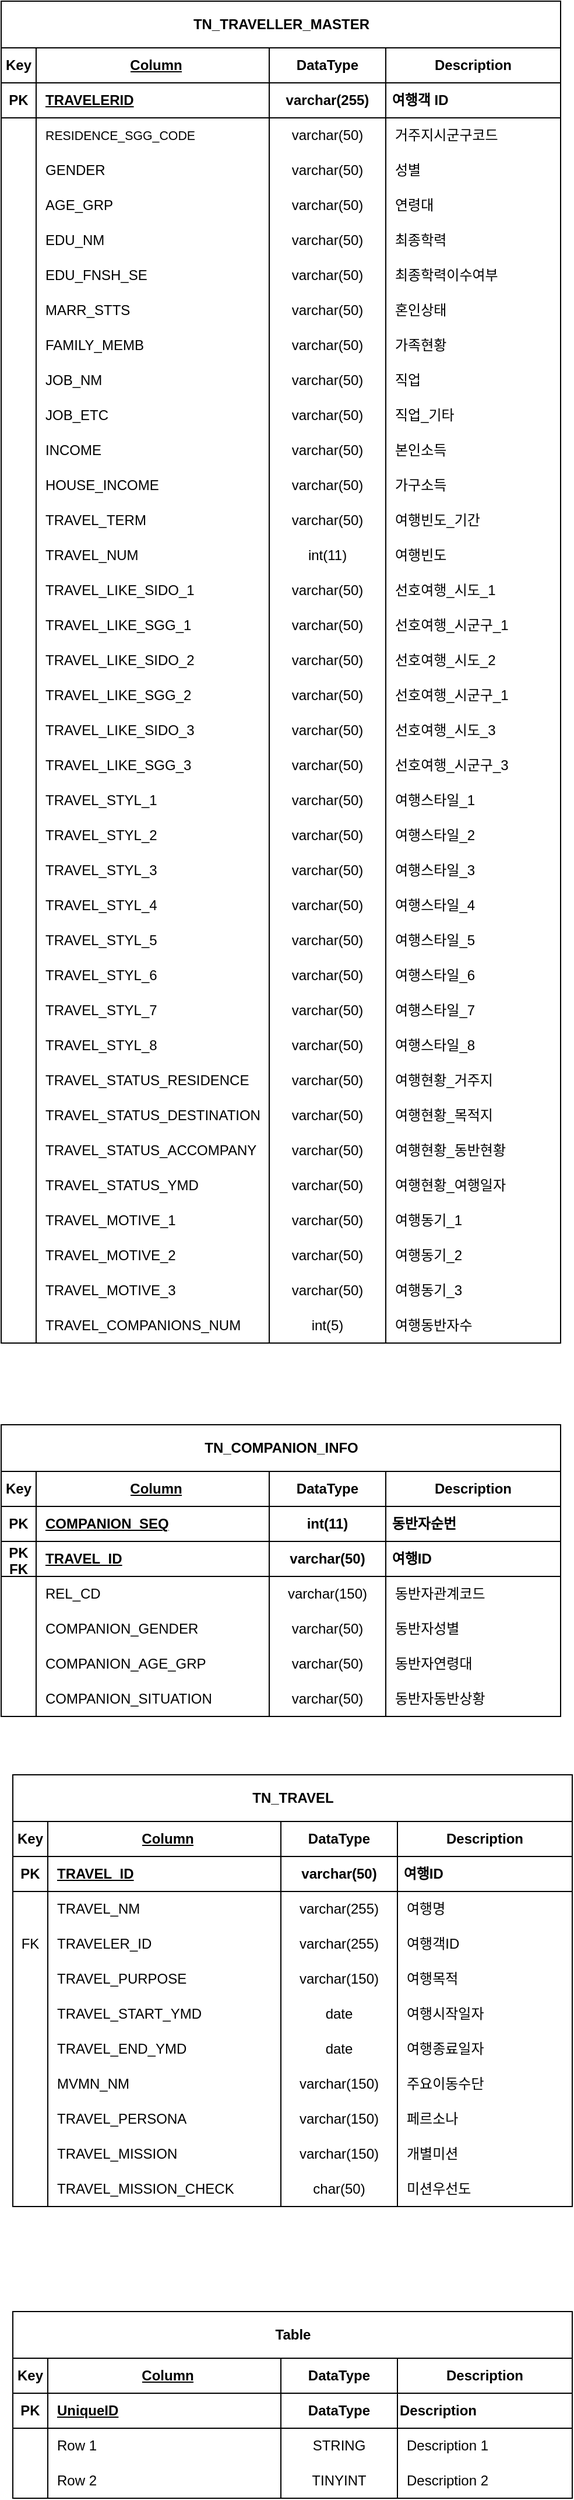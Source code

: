 <mxfile version="24.7.6">
  <diagram id="C5RBs43oDa-KdzZeNtuy" name="Page-1">
    <mxGraphModel dx="1434" dy="780" grid="1" gridSize="10" guides="1" tooltips="1" connect="1" arrows="1" fold="1" page="1" pageScale="1" pageWidth="827" pageHeight="1169" math="0" shadow="0">
      <root>
        <mxCell id="0" />
        <mxCell id="1" parent="0" />
        <mxCell id="70z_rG_AKYI-uO16WKLV-142" value="TN_TRAVELLER_MASTER" style="shape=table;startSize=40;container=1;collapsible=1;childLayout=tableLayout;fixedRows=1;rowLines=0;fontStyle=1;align=center;resizeLast=1;html=1;" vertex="1" parent="1">
          <mxGeometry x="50" y="30" width="480" height="1150" as="geometry">
            <mxRectangle x="50" y="30" width="180" height="30" as="alternateBounds" />
          </mxGeometry>
        </mxCell>
        <mxCell id="70z_rG_AKYI-uO16WKLV-143" value="" style="shape=tableRow;horizontal=0;startSize=0;swimlaneHead=0;swimlaneBody=0;fillColor=none;collapsible=0;dropTarget=0;points=[[0,0.5],[1,0.5]];portConstraint=eastwest;top=0;left=0;right=0;bottom=1;" vertex="1" parent="70z_rG_AKYI-uO16WKLV-142">
          <mxGeometry y="40" width="480" height="30" as="geometry" />
        </mxCell>
        <mxCell id="70z_rG_AKYI-uO16WKLV-144" value="Key" style="shape=partialRectangle;connectable=0;fillColor=none;top=0;left=0;bottom=0;right=0;fontStyle=1;overflow=hidden;whiteSpace=wrap;html=1;align=center;" vertex="1" parent="70z_rG_AKYI-uO16WKLV-143">
          <mxGeometry width="30" height="30" as="geometry">
            <mxRectangle width="30" height="30" as="alternateBounds" />
          </mxGeometry>
        </mxCell>
        <mxCell id="70z_rG_AKYI-uO16WKLV-145" value="Column" style="shape=partialRectangle;connectable=0;fillColor=none;top=0;left=0;bottom=0;right=0;align=center;spacingLeft=6;fontStyle=5;overflow=hidden;whiteSpace=wrap;html=1;" vertex="1" parent="70z_rG_AKYI-uO16WKLV-143">
          <mxGeometry x="30" width="200" height="30" as="geometry">
            <mxRectangle width="200" height="30" as="alternateBounds" />
          </mxGeometry>
        </mxCell>
        <mxCell id="70z_rG_AKYI-uO16WKLV-146" value="DataType" style="shape=partialRectangle;connectable=0;fillColor=none;top=0;left=0;bottom=0;right=0;fontStyle=1;align=center;whiteSpace=wrap;html=1;" vertex="1" parent="70z_rG_AKYI-uO16WKLV-143">
          <mxGeometry x="230" width="100" height="30" as="geometry">
            <mxRectangle width="100" height="30" as="alternateBounds" />
          </mxGeometry>
        </mxCell>
        <mxCell id="70z_rG_AKYI-uO16WKLV-147" value="Description" style="shape=partialRectangle;connectable=0;fillColor=none;top=0;left=0;bottom=0;right=0;fontStyle=1;align=center;whiteSpace=wrap;html=1;" vertex="1" parent="70z_rG_AKYI-uO16WKLV-143">
          <mxGeometry x="330" width="150" height="30" as="geometry">
            <mxRectangle width="150" height="30" as="alternateBounds" />
          </mxGeometry>
        </mxCell>
        <mxCell id="70z_rG_AKYI-uO16WKLV-148" value="" style="shape=tableRow;horizontal=0;startSize=0;swimlaneHead=0;swimlaneBody=0;fillColor=none;collapsible=0;dropTarget=0;points=[[0,0.5],[1,0.5]];portConstraint=eastwest;top=0;left=0;right=0;bottom=1;" vertex="1" parent="70z_rG_AKYI-uO16WKLV-142">
          <mxGeometry y="70" width="480" height="30" as="geometry" />
        </mxCell>
        <mxCell id="70z_rG_AKYI-uO16WKLV-149" value="PK" style="shape=partialRectangle;connectable=0;fillColor=none;top=0;left=0;bottom=0;right=0;fontStyle=1;overflow=hidden;whiteSpace=wrap;html=1;" vertex="1" parent="70z_rG_AKYI-uO16WKLV-148">
          <mxGeometry width="30" height="30" as="geometry">
            <mxRectangle width="30" height="30" as="alternateBounds" />
          </mxGeometry>
        </mxCell>
        <mxCell id="70z_rG_AKYI-uO16WKLV-150" value="TRAVELERID" style="shape=partialRectangle;connectable=0;fillColor=none;top=0;left=0;bottom=0;right=0;align=left;spacingLeft=6;fontStyle=5;overflow=hidden;whiteSpace=wrap;html=1;" vertex="1" parent="70z_rG_AKYI-uO16WKLV-148">
          <mxGeometry x="30" width="200" height="30" as="geometry">
            <mxRectangle width="200" height="30" as="alternateBounds" />
          </mxGeometry>
        </mxCell>
        <mxCell id="70z_rG_AKYI-uO16WKLV-151" value="varchar(255)" style="shape=partialRectangle;connectable=0;fillColor=none;top=0;left=0;bottom=0;right=0;fontStyle=1;align=center;whiteSpace=wrap;html=1;" vertex="1" parent="70z_rG_AKYI-uO16WKLV-148">
          <mxGeometry x="230" width="100" height="30" as="geometry">
            <mxRectangle width="100" height="30" as="alternateBounds" />
          </mxGeometry>
        </mxCell>
        <mxCell id="70z_rG_AKYI-uO16WKLV-152" value="&amp;nbsp;여행객 ID" style="shape=partialRectangle;connectable=0;fillColor=none;top=0;left=0;bottom=0;right=0;fontStyle=1;align=left;whiteSpace=wrap;html=1;" vertex="1" parent="70z_rG_AKYI-uO16WKLV-148">
          <mxGeometry x="330" width="150" height="30" as="geometry">
            <mxRectangle width="150" height="30" as="alternateBounds" />
          </mxGeometry>
        </mxCell>
        <mxCell id="70z_rG_AKYI-uO16WKLV-153" value="" style="shape=tableRow;horizontal=0;startSize=0;swimlaneHead=0;swimlaneBody=0;fillColor=none;collapsible=0;dropTarget=0;points=[[0,0.5],[1,0.5]];portConstraint=eastwest;top=0;left=0;right=0;bottom=0;" vertex="1" parent="70z_rG_AKYI-uO16WKLV-142">
          <mxGeometry y="100" width="480" height="30" as="geometry" />
        </mxCell>
        <mxCell id="70z_rG_AKYI-uO16WKLV-154" value="" style="shape=partialRectangle;connectable=0;fillColor=none;top=0;left=0;bottom=0;right=0;editable=1;overflow=hidden;whiteSpace=wrap;html=1;" vertex="1" parent="70z_rG_AKYI-uO16WKLV-153">
          <mxGeometry width="30" height="30" as="geometry">
            <mxRectangle width="30" height="30" as="alternateBounds" />
          </mxGeometry>
        </mxCell>
        <mxCell id="70z_rG_AKYI-uO16WKLV-155" value="&lt;span style=&quot;font-size: 10.667px;&quot;&gt;RESIDENCE_SGG_CODE&lt;/span&gt;" style="shape=partialRectangle;connectable=0;fillColor=none;top=0;left=0;bottom=0;right=0;align=left;spacingLeft=6;overflow=hidden;whiteSpace=wrap;html=1;fontFamily=Helvetica;" vertex="1" parent="70z_rG_AKYI-uO16WKLV-153">
          <mxGeometry x="30" width="200" height="30" as="geometry">
            <mxRectangle width="200" height="30" as="alternateBounds" />
          </mxGeometry>
        </mxCell>
        <mxCell id="70z_rG_AKYI-uO16WKLV-156" value="varchar(50)" style="shape=partialRectangle;connectable=0;fillColor=none;top=0;left=0;bottom=0;right=0;align=center;overflow=hidden;whiteSpace=wrap;html=1;" vertex="1" parent="70z_rG_AKYI-uO16WKLV-153">
          <mxGeometry x="230" width="100" height="30" as="geometry">
            <mxRectangle width="100" height="30" as="alternateBounds" />
          </mxGeometry>
        </mxCell>
        <mxCell id="70z_rG_AKYI-uO16WKLV-157" value="거주지시군구코드" style="shape=partialRectangle;connectable=0;fillColor=none;top=0;left=0;bottom=0;right=0;align=left;spacingLeft=6;overflow=hidden;whiteSpace=wrap;html=1;" vertex="1" parent="70z_rG_AKYI-uO16WKLV-153">
          <mxGeometry x="330" width="150" height="30" as="geometry">
            <mxRectangle width="150" height="30" as="alternateBounds" />
          </mxGeometry>
        </mxCell>
        <mxCell id="70z_rG_AKYI-uO16WKLV-227" value="" style="shape=tableRow;horizontal=0;startSize=0;swimlaneHead=0;swimlaneBody=0;fillColor=none;collapsible=0;dropTarget=0;points=[[0,0.5],[1,0.5]];portConstraint=eastwest;top=0;left=0;right=0;bottom=0;" vertex="1" parent="70z_rG_AKYI-uO16WKLV-142">
          <mxGeometry y="130" width="480" height="30" as="geometry" />
        </mxCell>
        <mxCell id="70z_rG_AKYI-uO16WKLV-228" value="" style="shape=partialRectangle;connectable=0;fillColor=none;top=0;left=0;bottom=0;right=0;editable=1;overflow=hidden;whiteSpace=wrap;html=1;" vertex="1" parent="70z_rG_AKYI-uO16WKLV-227">
          <mxGeometry width="30" height="30" as="geometry">
            <mxRectangle width="30" height="30" as="alternateBounds" />
          </mxGeometry>
        </mxCell>
        <mxCell id="70z_rG_AKYI-uO16WKLV-229" value="GENDER" style="shape=partialRectangle;connectable=0;fillColor=none;top=0;left=0;bottom=0;right=0;align=left;spacingLeft=6;overflow=hidden;whiteSpace=wrap;html=1;fontFamily=Helvetica;fontSize=12;" vertex="1" parent="70z_rG_AKYI-uO16WKLV-227">
          <mxGeometry x="30" width="200" height="30" as="geometry">
            <mxRectangle width="200" height="30" as="alternateBounds" />
          </mxGeometry>
        </mxCell>
        <mxCell id="70z_rG_AKYI-uO16WKLV-230" value="varchar(50)" style="shape=partialRectangle;connectable=0;fillColor=none;top=0;left=0;bottom=0;right=0;align=center;overflow=hidden;whiteSpace=wrap;html=1;fontFamily=Helvetica;fontSize=12;" vertex="1" parent="70z_rG_AKYI-uO16WKLV-227">
          <mxGeometry x="230" width="100" height="30" as="geometry">
            <mxRectangle width="100" height="30" as="alternateBounds" />
          </mxGeometry>
        </mxCell>
        <mxCell id="70z_rG_AKYI-uO16WKLV-231" value="성별" style="shape=partialRectangle;connectable=0;fillColor=none;top=0;left=0;bottom=0;right=0;align=left;spacingLeft=6;overflow=hidden;whiteSpace=wrap;html=1;fontFamily=Helvetica;fontSize=12;" vertex="1" parent="70z_rG_AKYI-uO16WKLV-227">
          <mxGeometry x="330" width="150" height="30" as="geometry">
            <mxRectangle width="150" height="30" as="alternateBounds" />
          </mxGeometry>
        </mxCell>
        <mxCell id="70z_rG_AKYI-uO16WKLV-232" value="" style="shape=tableRow;horizontal=0;startSize=0;swimlaneHead=0;swimlaneBody=0;fillColor=none;collapsible=0;dropTarget=0;points=[[0,0.5],[1,0.5]];portConstraint=eastwest;top=0;left=0;right=0;bottom=0;" vertex="1" parent="70z_rG_AKYI-uO16WKLV-142">
          <mxGeometry y="160" width="480" height="30" as="geometry" />
        </mxCell>
        <mxCell id="70z_rG_AKYI-uO16WKLV-233" value="" style="shape=partialRectangle;connectable=0;fillColor=none;top=0;left=0;bottom=0;right=0;editable=1;overflow=hidden;whiteSpace=wrap;html=1;" vertex="1" parent="70z_rG_AKYI-uO16WKLV-232">
          <mxGeometry width="30" height="30" as="geometry">
            <mxRectangle width="30" height="30" as="alternateBounds" />
          </mxGeometry>
        </mxCell>
        <mxCell id="70z_rG_AKYI-uO16WKLV-234" value="&lt;span style=&quot;font-size: 12px;&quot;&gt;AGE_GRP&lt;/span&gt;" style="shape=partialRectangle;connectable=0;fillColor=none;top=0;left=0;bottom=0;right=0;align=left;spacingLeft=6;overflow=hidden;whiteSpace=wrap;html=1;fontFamily=Helvetica;fontSize=12;" vertex="1" parent="70z_rG_AKYI-uO16WKLV-232">
          <mxGeometry x="30" width="200" height="30" as="geometry">
            <mxRectangle width="200" height="30" as="alternateBounds" />
          </mxGeometry>
        </mxCell>
        <mxCell id="70z_rG_AKYI-uO16WKLV-235" value="varchar(50)" style="shape=partialRectangle;connectable=0;fillColor=none;top=0;left=0;bottom=0;right=0;align=center;overflow=hidden;whiteSpace=wrap;html=1;fontFamily=Helvetica;fontSize=12;" vertex="1" parent="70z_rG_AKYI-uO16WKLV-232">
          <mxGeometry x="230" width="100" height="30" as="geometry">
            <mxRectangle width="100" height="30" as="alternateBounds" />
          </mxGeometry>
        </mxCell>
        <mxCell id="70z_rG_AKYI-uO16WKLV-236" value="연령대" style="shape=partialRectangle;connectable=0;fillColor=none;top=0;left=0;bottom=0;right=0;align=left;spacingLeft=6;overflow=hidden;whiteSpace=wrap;html=1;fontFamily=Helvetica;fontSize=12;" vertex="1" parent="70z_rG_AKYI-uO16WKLV-232">
          <mxGeometry x="330" width="150" height="30" as="geometry">
            <mxRectangle width="150" height="30" as="alternateBounds" />
          </mxGeometry>
        </mxCell>
        <mxCell id="70z_rG_AKYI-uO16WKLV-237" value="" style="shape=tableRow;horizontal=0;startSize=0;swimlaneHead=0;swimlaneBody=0;fillColor=none;collapsible=0;dropTarget=0;points=[[0,0.5],[1,0.5]];portConstraint=eastwest;top=0;left=0;right=0;bottom=0;" vertex="1" parent="70z_rG_AKYI-uO16WKLV-142">
          <mxGeometry y="190" width="480" height="30" as="geometry" />
        </mxCell>
        <mxCell id="70z_rG_AKYI-uO16WKLV-238" value="" style="shape=partialRectangle;connectable=0;fillColor=none;top=0;left=0;bottom=0;right=0;editable=1;overflow=hidden;whiteSpace=wrap;html=1;" vertex="1" parent="70z_rG_AKYI-uO16WKLV-237">
          <mxGeometry width="30" height="30" as="geometry">
            <mxRectangle width="30" height="30" as="alternateBounds" />
          </mxGeometry>
        </mxCell>
        <mxCell id="70z_rG_AKYI-uO16WKLV-239" value="&lt;span style=&quot;font-size: 12px;&quot;&gt;EDU_NM&lt;/span&gt;" style="shape=partialRectangle;connectable=0;fillColor=none;top=0;left=0;bottom=0;right=0;align=left;spacingLeft=6;overflow=hidden;whiteSpace=wrap;html=1;fontFamily=Helvetica;fontSize=12;" vertex="1" parent="70z_rG_AKYI-uO16WKLV-237">
          <mxGeometry x="30" width="200" height="30" as="geometry">
            <mxRectangle width="200" height="30" as="alternateBounds" />
          </mxGeometry>
        </mxCell>
        <mxCell id="70z_rG_AKYI-uO16WKLV-240" value="varchar(50)" style="shape=partialRectangle;connectable=0;fillColor=none;top=0;left=0;bottom=0;right=0;align=center;overflow=hidden;whiteSpace=wrap;html=1;fontFamily=Helvetica;fontSize=12;" vertex="1" parent="70z_rG_AKYI-uO16WKLV-237">
          <mxGeometry x="230" width="100" height="30" as="geometry">
            <mxRectangle width="100" height="30" as="alternateBounds" />
          </mxGeometry>
        </mxCell>
        <mxCell id="70z_rG_AKYI-uO16WKLV-241" value="최종학력" style="shape=partialRectangle;connectable=0;fillColor=none;top=0;left=0;bottom=0;right=0;align=left;spacingLeft=6;overflow=hidden;whiteSpace=wrap;html=1;fontFamily=Helvetica;fontSize=12;" vertex="1" parent="70z_rG_AKYI-uO16WKLV-237">
          <mxGeometry x="330" width="150" height="30" as="geometry">
            <mxRectangle width="150" height="30" as="alternateBounds" />
          </mxGeometry>
        </mxCell>
        <mxCell id="70z_rG_AKYI-uO16WKLV-242" value="" style="shape=tableRow;horizontal=0;startSize=0;swimlaneHead=0;swimlaneBody=0;fillColor=none;collapsible=0;dropTarget=0;points=[[0,0.5],[1,0.5]];portConstraint=eastwest;top=0;left=0;right=0;bottom=0;" vertex="1" parent="70z_rG_AKYI-uO16WKLV-142">
          <mxGeometry y="220" width="480" height="30" as="geometry" />
        </mxCell>
        <mxCell id="70z_rG_AKYI-uO16WKLV-243" value="" style="shape=partialRectangle;connectable=0;fillColor=none;top=0;left=0;bottom=0;right=0;editable=1;overflow=hidden;whiteSpace=wrap;html=1;" vertex="1" parent="70z_rG_AKYI-uO16WKLV-242">
          <mxGeometry width="30" height="30" as="geometry">
            <mxRectangle width="30" height="30" as="alternateBounds" />
          </mxGeometry>
        </mxCell>
        <mxCell id="70z_rG_AKYI-uO16WKLV-244" value="EDU_FNSH_SE" style="shape=partialRectangle;connectable=0;fillColor=none;top=0;left=0;bottom=0;right=0;align=left;spacingLeft=6;overflow=hidden;whiteSpace=wrap;html=1;fontFamily=Helvetica;fontSize=12;" vertex="1" parent="70z_rG_AKYI-uO16WKLV-242">
          <mxGeometry x="30" width="200" height="30" as="geometry">
            <mxRectangle width="200" height="30" as="alternateBounds" />
          </mxGeometry>
        </mxCell>
        <mxCell id="70z_rG_AKYI-uO16WKLV-245" value="varchar(50)" style="shape=partialRectangle;connectable=0;fillColor=none;top=0;left=0;bottom=0;right=0;align=center;overflow=hidden;whiteSpace=wrap;html=1;fontFamily=Helvetica;fontSize=12;" vertex="1" parent="70z_rG_AKYI-uO16WKLV-242">
          <mxGeometry x="230" width="100" height="30" as="geometry">
            <mxRectangle width="100" height="30" as="alternateBounds" />
          </mxGeometry>
        </mxCell>
        <mxCell id="70z_rG_AKYI-uO16WKLV-246" value="최종학력이수여부" style="shape=partialRectangle;connectable=0;fillColor=none;top=0;left=0;bottom=0;right=0;align=left;spacingLeft=6;overflow=hidden;whiteSpace=wrap;html=1;fontFamily=Helvetica;fontSize=12;" vertex="1" parent="70z_rG_AKYI-uO16WKLV-242">
          <mxGeometry x="330" width="150" height="30" as="geometry">
            <mxRectangle width="150" height="30" as="alternateBounds" />
          </mxGeometry>
        </mxCell>
        <mxCell id="70z_rG_AKYI-uO16WKLV-252" value="" style="shape=tableRow;horizontal=0;startSize=0;swimlaneHead=0;swimlaneBody=0;fillColor=none;collapsible=0;dropTarget=0;points=[[0,0.5],[1,0.5]];portConstraint=eastwest;top=0;left=0;right=0;bottom=0;" vertex="1" parent="70z_rG_AKYI-uO16WKLV-142">
          <mxGeometry y="250" width="480" height="30" as="geometry" />
        </mxCell>
        <mxCell id="70z_rG_AKYI-uO16WKLV-253" value="" style="shape=partialRectangle;connectable=0;fillColor=none;top=0;left=0;bottom=0;right=0;editable=1;overflow=hidden;whiteSpace=wrap;html=1;" vertex="1" parent="70z_rG_AKYI-uO16WKLV-252">
          <mxGeometry width="30" height="30" as="geometry">
            <mxRectangle width="30" height="30" as="alternateBounds" />
          </mxGeometry>
        </mxCell>
        <mxCell id="70z_rG_AKYI-uO16WKLV-254" value="MARR_STTS" style="shape=partialRectangle;connectable=0;fillColor=none;top=0;left=0;bottom=0;right=0;align=left;spacingLeft=6;overflow=hidden;whiteSpace=wrap;html=1;fontFamily=Helvetica;fontSize=12;" vertex="1" parent="70z_rG_AKYI-uO16WKLV-252">
          <mxGeometry x="30" width="200" height="30" as="geometry">
            <mxRectangle width="200" height="30" as="alternateBounds" />
          </mxGeometry>
        </mxCell>
        <mxCell id="70z_rG_AKYI-uO16WKLV-255" value="varchar(50)" style="shape=partialRectangle;connectable=0;fillColor=none;top=0;left=0;bottom=0;right=0;align=center;overflow=hidden;whiteSpace=wrap;html=1;fontFamily=Helvetica;fontSize=12;" vertex="1" parent="70z_rG_AKYI-uO16WKLV-252">
          <mxGeometry x="230" width="100" height="30" as="geometry">
            <mxRectangle width="100" height="30" as="alternateBounds" />
          </mxGeometry>
        </mxCell>
        <mxCell id="70z_rG_AKYI-uO16WKLV-256" value="혼인상태" style="shape=partialRectangle;connectable=0;fillColor=none;top=0;left=0;bottom=0;right=0;align=left;spacingLeft=6;overflow=hidden;whiteSpace=wrap;html=1;fontFamily=Helvetica;fontSize=12;" vertex="1" parent="70z_rG_AKYI-uO16WKLV-252">
          <mxGeometry x="330" width="150" height="30" as="geometry">
            <mxRectangle width="150" height="30" as="alternateBounds" />
          </mxGeometry>
        </mxCell>
        <mxCell id="70z_rG_AKYI-uO16WKLV-257" value="" style="shape=tableRow;horizontal=0;startSize=0;swimlaneHead=0;swimlaneBody=0;fillColor=none;collapsible=0;dropTarget=0;points=[[0,0.5],[1,0.5]];portConstraint=eastwest;top=0;left=0;right=0;bottom=0;" vertex="1" parent="70z_rG_AKYI-uO16WKLV-142">
          <mxGeometry y="280" width="480" height="30" as="geometry" />
        </mxCell>
        <mxCell id="70z_rG_AKYI-uO16WKLV-258" value="" style="shape=partialRectangle;connectable=0;fillColor=none;top=0;left=0;bottom=0;right=0;editable=1;overflow=hidden;whiteSpace=wrap;html=1;" vertex="1" parent="70z_rG_AKYI-uO16WKLV-257">
          <mxGeometry width="30" height="30" as="geometry">
            <mxRectangle width="30" height="30" as="alternateBounds" />
          </mxGeometry>
        </mxCell>
        <mxCell id="70z_rG_AKYI-uO16WKLV-259" value="FAMILY_MEMB" style="shape=partialRectangle;connectable=0;fillColor=none;top=0;left=0;bottom=0;right=0;align=left;spacingLeft=6;overflow=hidden;whiteSpace=wrap;html=1;fontFamily=Helvetica;fontSize=12;" vertex="1" parent="70z_rG_AKYI-uO16WKLV-257">
          <mxGeometry x="30" width="200" height="30" as="geometry">
            <mxRectangle width="200" height="30" as="alternateBounds" />
          </mxGeometry>
        </mxCell>
        <mxCell id="70z_rG_AKYI-uO16WKLV-260" value="varchar(50)" style="shape=partialRectangle;connectable=0;fillColor=none;top=0;left=0;bottom=0;right=0;align=center;overflow=hidden;whiteSpace=wrap;html=1;fontFamily=Helvetica;fontSize=12;" vertex="1" parent="70z_rG_AKYI-uO16WKLV-257">
          <mxGeometry x="230" width="100" height="30" as="geometry">
            <mxRectangle width="100" height="30" as="alternateBounds" />
          </mxGeometry>
        </mxCell>
        <mxCell id="70z_rG_AKYI-uO16WKLV-261" value="가족현황" style="shape=partialRectangle;connectable=0;fillColor=none;top=0;left=0;bottom=0;right=0;align=left;spacingLeft=6;overflow=hidden;whiteSpace=wrap;html=1;fontFamily=Helvetica;fontSize=12;" vertex="1" parent="70z_rG_AKYI-uO16WKLV-257">
          <mxGeometry x="330" width="150" height="30" as="geometry">
            <mxRectangle width="150" height="30" as="alternateBounds" />
          </mxGeometry>
        </mxCell>
        <mxCell id="70z_rG_AKYI-uO16WKLV-262" value="" style="shape=tableRow;horizontal=0;startSize=0;swimlaneHead=0;swimlaneBody=0;fillColor=none;collapsible=0;dropTarget=0;points=[[0,0.5],[1,0.5]];portConstraint=eastwest;top=0;left=0;right=0;bottom=0;" vertex="1" parent="70z_rG_AKYI-uO16WKLV-142">
          <mxGeometry y="310" width="480" height="30" as="geometry" />
        </mxCell>
        <mxCell id="70z_rG_AKYI-uO16WKLV-263" value="" style="shape=partialRectangle;connectable=0;fillColor=none;top=0;left=0;bottom=0;right=0;editable=1;overflow=hidden;whiteSpace=wrap;html=1;" vertex="1" parent="70z_rG_AKYI-uO16WKLV-262">
          <mxGeometry width="30" height="30" as="geometry">
            <mxRectangle width="30" height="30" as="alternateBounds" />
          </mxGeometry>
        </mxCell>
        <mxCell id="70z_rG_AKYI-uO16WKLV-264" value="JOB_NM" style="shape=partialRectangle;connectable=0;fillColor=none;top=0;left=0;bottom=0;right=0;align=left;spacingLeft=6;overflow=hidden;whiteSpace=wrap;html=1;fontFamily=Helvetica;fontSize=12;" vertex="1" parent="70z_rG_AKYI-uO16WKLV-262">
          <mxGeometry x="30" width="200" height="30" as="geometry">
            <mxRectangle width="200" height="30" as="alternateBounds" />
          </mxGeometry>
        </mxCell>
        <mxCell id="70z_rG_AKYI-uO16WKLV-265" value="varchar(50)" style="shape=partialRectangle;connectable=0;fillColor=none;top=0;left=0;bottom=0;right=0;align=center;overflow=hidden;whiteSpace=wrap;html=1;fontFamily=Helvetica;fontSize=12;" vertex="1" parent="70z_rG_AKYI-uO16WKLV-262">
          <mxGeometry x="230" width="100" height="30" as="geometry">
            <mxRectangle width="100" height="30" as="alternateBounds" />
          </mxGeometry>
        </mxCell>
        <mxCell id="70z_rG_AKYI-uO16WKLV-266" value="직업" style="shape=partialRectangle;connectable=0;fillColor=none;top=0;left=0;bottom=0;right=0;align=left;spacingLeft=6;overflow=hidden;whiteSpace=wrap;html=1;fontFamily=Helvetica;fontSize=12;" vertex="1" parent="70z_rG_AKYI-uO16WKLV-262">
          <mxGeometry x="330" width="150" height="30" as="geometry">
            <mxRectangle width="150" height="30" as="alternateBounds" />
          </mxGeometry>
        </mxCell>
        <mxCell id="70z_rG_AKYI-uO16WKLV-267" value="" style="shape=tableRow;horizontal=0;startSize=0;swimlaneHead=0;swimlaneBody=0;fillColor=none;collapsible=0;dropTarget=0;points=[[0,0.5],[1,0.5]];portConstraint=eastwest;top=0;left=0;right=0;bottom=0;" vertex="1" parent="70z_rG_AKYI-uO16WKLV-142">
          <mxGeometry y="340" width="480" height="30" as="geometry" />
        </mxCell>
        <mxCell id="70z_rG_AKYI-uO16WKLV-268" value="" style="shape=partialRectangle;connectable=0;fillColor=none;top=0;left=0;bottom=0;right=0;editable=1;overflow=hidden;whiteSpace=wrap;html=1;" vertex="1" parent="70z_rG_AKYI-uO16WKLV-267">
          <mxGeometry width="30" height="30" as="geometry">
            <mxRectangle width="30" height="30" as="alternateBounds" />
          </mxGeometry>
        </mxCell>
        <mxCell id="70z_rG_AKYI-uO16WKLV-269" value="JOB_ETC" style="shape=partialRectangle;connectable=0;fillColor=none;top=0;left=0;bottom=0;right=0;align=left;spacingLeft=6;overflow=hidden;whiteSpace=wrap;html=1;fontFamily=Helvetica;fontSize=12;" vertex="1" parent="70z_rG_AKYI-uO16WKLV-267">
          <mxGeometry x="30" width="200" height="30" as="geometry">
            <mxRectangle width="200" height="30" as="alternateBounds" />
          </mxGeometry>
        </mxCell>
        <mxCell id="70z_rG_AKYI-uO16WKLV-270" value="varchar(50)" style="shape=partialRectangle;connectable=0;fillColor=none;top=0;left=0;bottom=0;right=0;align=center;overflow=hidden;whiteSpace=wrap;html=1;fontFamily=Helvetica;fontSize=12;" vertex="1" parent="70z_rG_AKYI-uO16WKLV-267">
          <mxGeometry x="230" width="100" height="30" as="geometry">
            <mxRectangle width="100" height="30" as="alternateBounds" />
          </mxGeometry>
        </mxCell>
        <mxCell id="70z_rG_AKYI-uO16WKLV-271" value="직업_기타" style="shape=partialRectangle;connectable=0;fillColor=none;top=0;left=0;bottom=0;right=0;align=left;spacingLeft=6;overflow=hidden;whiteSpace=wrap;html=1;fontFamily=Helvetica;fontSize=12;" vertex="1" parent="70z_rG_AKYI-uO16WKLV-267">
          <mxGeometry x="330" width="150" height="30" as="geometry">
            <mxRectangle width="150" height="30" as="alternateBounds" />
          </mxGeometry>
        </mxCell>
        <mxCell id="70z_rG_AKYI-uO16WKLV-272" value="" style="shape=tableRow;horizontal=0;startSize=0;swimlaneHead=0;swimlaneBody=0;fillColor=none;collapsible=0;dropTarget=0;points=[[0,0.5],[1,0.5]];portConstraint=eastwest;top=0;left=0;right=0;bottom=0;" vertex="1" parent="70z_rG_AKYI-uO16WKLV-142">
          <mxGeometry y="370" width="480" height="30" as="geometry" />
        </mxCell>
        <mxCell id="70z_rG_AKYI-uO16WKLV-273" value="" style="shape=partialRectangle;connectable=0;fillColor=none;top=0;left=0;bottom=0;right=0;editable=1;overflow=hidden;whiteSpace=wrap;html=1;" vertex="1" parent="70z_rG_AKYI-uO16WKLV-272">
          <mxGeometry width="30" height="30" as="geometry">
            <mxRectangle width="30" height="30" as="alternateBounds" />
          </mxGeometry>
        </mxCell>
        <mxCell id="70z_rG_AKYI-uO16WKLV-274" value="INCOME" style="shape=partialRectangle;connectable=0;fillColor=none;top=0;left=0;bottom=0;right=0;align=left;spacingLeft=6;overflow=hidden;whiteSpace=wrap;html=1;fontFamily=Helvetica;fontSize=12;" vertex="1" parent="70z_rG_AKYI-uO16WKLV-272">
          <mxGeometry x="30" width="200" height="30" as="geometry">
            <mxRectangle width="200" height="30" as="alternateBounds" />
          </mxGeometry>
        </mxCell>
        <mxCell id="70z_rG_AKYI-uO16WKLV-275" value="varchar(50)" style="shape=partialRectangle;connectable=0;fillColor=none;top=0;left=0;bottom=0;right=0;align=center;overflow=hidden;whiteSpace=wrap;html=1;fontFamily=Helvetica;fontSize=12;" vertex="1" parent="70z_rG_AKYI-uO16WKLV-272">
          <mxGeometry x="230" width="100" height="30" as="geometry">
            <mxRectangle width="100" height="30" as="alternateBounds" />
          </mxGeometry>
        </mxCell>
        <mxCell id="70z_rG_AKYI-uO16WKLV-276" value="본인소득" style="shape=partialRectangle;connectable=0;fillColor=none;top=0;left=0;bottom=0;right=0;align=left;spacingLeft=6;overflow=hidden;whiteSpace=wrap;html=1;fontFamily=Helvetica;fontSize=12;" vertex="1" parent="70z_rG_AKYI-uO16WKLV-272">
          <mxGeometry x="330" width="150" height="30" as="geometry">
            <mxRectangle width="150" height="30" as="alternateBounds" />
          </mxGeometry>
        </mxCell>
        <mxCell id="70z_rG_AKYI-uO16WKLV-277" value="" style="shape=tableRow;horizontal=0;startSize=0;swimlaneHead=0;swimlaneBody=0;fillColor=none;collapsible=0;dropTarget=0;points=[[0,0.5],[1,0.5]];portConstraint=eastwest;top=0;left=0;right=0;bottom=0;" vertex="1" parent="70z_rG_AKYI-uO16WKLV-142">
          <mxGeometry y="400" width="480" height="30" as="geometry" />
        </mxCell>
        <mxCell id="70z_rG_AKYI-uO16WKLV-278" value="" style="shape=partialRectangle;connectable=0;fillColor=none;top=0;left=0;bottom=0;right=0;editable=1;overflow=hidden;whiteSpace=wrap;html=1;" vertex="1" parent="70z_rG_AKYI-uO16WKLV-277">
          <mxGeometry width="30" height="30" as="geometry">
            <mxRectangle width="30" height="30" as="alternateBounds" />
          </mxGeometry>
        </mxCell>
        <mxCell id="70z_rG_AKYI-uO16WKLV-279" value="HOUSE_INCOME" style="shape=partialRectangle;connectable=0;fillColor=none;top=0;left=0;bottom=0;right=0;align=left;spacingLeft=6;overflow=hidden;whiteSpace=wrap;html=1;fontFamily=Helvetica;fontSize=12;" vertex="1" parent="70z_rG_AKYI-uO16WKLV-277">
          <mxGeometry x="30" width="200" height="30" as="geometry">
            <mxRectangle width="200" height="30" as="alternateBounds" />
          </mxGeometry>
        </mxCell>
        <mxCell id="70z_rG_AKYI-uO16WKLV-280" value="varchar(50)" style="shape=partialRectangle;connectable=0;fillColor=none;top=0;left=0;bottom=0;right=0;align=center;overflow=hidden;whiteSpace=wrap;html=1;fontFamily=Helvetica;fontSize=12;" vertex="1" parent="70z_rG_AKYI-uO16WKLV-277">
          <mxGeometry x="230" width="100" height="30" as="geometry">
            <mxRectangle width="100" height="30" as="alternateBounds" />
          </mxGeometry>
        </mxCell>
        <mxCell id="70z_rG_AKYI-uO16WKLV-281" value="가구소득" style="shape=partialRectangle;connectable=0;fillColor=none;top=0;left=0;bottom=0;right=0;align=left;spacingLeft=6;overflow=hidden;whiteSpace=wrap;html=1;fontFamily=Helvetica;fontSize=12;" vertex="1" parent="70z_rG_AKYI-uO16WKLV-277">
          <mxGeometry x="330" width="150" height="30" as="geometry">
            <mxRectangle width="150" height="30" as="alternateBounds" />
          </mxGeometry>
        </mxCell>
        <mxCell id="70z_rG_AKYI-uO16WKLV-282" value="" style="shape=tableRow;horizontal=0;startSize=0;swimlaneHead=0;swimlaneBody=0;fillColor=none;collapsible=0;dropTarget=0;points=[[0,0.5],[1,0.5]];portConstraint=eastwest;top=0;left=0;right=0;bottom=0;" vertex="1" parent="70z_rG_AKYI-uO16WKLV-142">
          <mxGeometry y="430" width="480" height="30" as="geometry" />
        </mxCell>
        <mxCell id="70z_rG_AKYI-uO16WKLV-283" value="" style="shape=partialRectangle;connectable=0;fillColor=none;top=0;left=0;bottom=0;right=0;editable=1;overflow=hidden;whiteSpace=wrap;html=1;" vertex="1" parent="70z_rG_AKYI-uO16WKLV-282">
          <mxGeometry width="30" height="30" as="geometry">
            <mxRectangle width="30" height="30" as="alternateBounds" />
          </mxGeometry>
        </mxCell>
        <mxCell id="70z_rG_AKYI-uO16WKLV-284" value="TRAVEL_TERM" style="shape=partialRectangle;connectable=0;fillColor=none;top=0;left=0;bottom=0;right=0;align=left;spacingLeft=6;overflow=hidden;whiteSpace=wrap;html=1;fontFamily=Helvetica;fontSize=12;" vertex="1" parent="70z_rG_AKYI-uO16WKLV-282">
          <mxGeometry x="30" width="200" height="30" as="geometry">
            <mxRectangle width="200" height="30" as="alternateBounds" />
          </mxGeometry>
        </mxCell>
        <mxCell id="70z_rG_AKYI-uO16WKLV-285" value="varchar(50)" style="shape=partialRectangle;connectable=0;fillColor=none;top=0;left=0;bottom=0;right=0;align=center;overflow=hidden;whiteSpace=wrap;html=1;fontFamily=Helvetica;fontSize=12;" vertex="1" parent="70z_rG_AKYI-uO16WKLV-282">
          <mxGeometry x="230" width="100" height="30" as="geometry">
            <mxRectangle width="100" height="30" as="alternateBounds" />
          </mxGeometry>
        </mxCell>
        <mxCell id="70z_rG_AKYI-uO16WKLV-286" value="여행빈도_기간" style="shape=partialRectangle;connectable=0;fillColor=none;top=0;left=0;bottom=0;right=0;align=left;spacingLeft=6;overflow=hidden;whiteSpace=wrap;html=1;fontFamily=Helvetica;fontSize=12;" vertex="1" parent="70z_rG_AKYI-uO16WKLV-282">
          <mxGeometry x="330" width="150" height="30" as="geometry">
            <mxRectangle width="150" height="30" as="alternateBounds" />
          </mxGeometry>
        </mxCell>
        <mxCell id="70z_rG_AKYI-uO16WKLV-287" value="" style="shape=tableRow;horizontal=0;startSize=0;swimlaneHead=0;swimlaneBody=0;fillColor=none;collapsible=0;dropTarget=0;points=[[0,0.5],[1,0.5]];portConstraint=eastwest;top=0;left=0;right=0;bottom=0;" vertex="1" parent="70z_rG_AKYI-uO16WKLV-142">
          <mxGeometry y="460" width="480" height="30" as="geometry" />
        </mxCell>
        <mxCell id="70z_rG_AKYI-uO16WKLV-288" value="" style="shape=partialRectangle;connectable=0;fillColor=none;top=0;left=0;bottom=0;right=0;editable=1;overflow=hidden;whiteSpace=wrap;html=1;" vertex="1" parent="70z_rG_AKYI-uO16WKLV-287">
          <mxGeometry width="30" height="30" as="geometry">
            <mxRectangle width="30" height="30" as="alternateBounds" />
          </mxGeometry>
        </mxCell>
        <mxCell id="70z_rG_AKYI-uO16WKLV-289" value="TRAVEL_NUM" style="shape=partialRectangle;connectable=0;fillColor=none;top=0;left=0;bottom=0;right=0;align=left;spacingLeft=6;overflow=hidden;whiteSpace=wrap;html=1;fontFamily=Helvetica;fontSize=12;" vertex="1" parent="70z_rG_AKYI-uO16WKLV-287">
          <mxGeometry x="30" width="200" height="30" as="geometry">
            <mxRectangle width="200" height="30" as="alternateBounds" />
          </mxGeometry>
        </mxCell>
        <mxCell id="70z_rG_AKYI-uO16WKLV-290" value="int(11)" style="shape=partialRectangle;connectable=0;fillColor=none;top=0;left=0;bottom=0;right=0;align=center;overflow=hidden;whiteSpace=wrap;html=1;fontFamily=Helvetica;fontSize=12;" vertex="1" parent="70z_rG_AKYI-uO16WKLV-287">
          <mxGeometry x="230" width="100" height="30" as="geometry">
            <mxRectangle width="100" height="30" as="alternateBounds" />
          </mxGeometry>
        </mxCell>
        <mxCell id="70z_rG_AKYI-uO16WKLV-291" value="여행빈도" style="shape=partialRectangle;connectable=0;fillColor=none;top=0;left=0;bottom=0;right=0;align=left;spacingLeft=6;overflow=hidden;whiteSpace=wrap;html=1;fontFamily=Helvetica;fontSize=12;" vertex="1" parent="70z_rG_AKYI-uO16WKLV-287">
          <mxGeometry x="330" width="150" height="30" as="geometry">
            <mxRectangle width="150" height="30" as="alternateBounds" />
          </mxGeometry>
        </mxCell>
        <mxCell id="70z_rG_AKYI-uO16WKLV-292" value="" style="shape=tableRow;horizontal=0;startSize=0;swimlaneHead=0;swimlaneBody=0;fillColor=none;collapsible=0;dropTarget=0;points=[[0,0.5],[1,0.5]];portConstraint=eastwest;top=0;left=0;right=0;bottom=0;" vertex="1" parent="70z_rG_AKYI-uO16WKLV-142">
          <mxGeometry y="490" width="480" height="30" as="geometry" />
        </mxCell>
        <mxCell id="70z_rG_AKYI-uO16WKLV-293" value="" style="shape=partialRectangle;connectable=0;fillColor=none;top=0;left=0;bottom=0;right=0;editable=1;overflow=hidden;whiteSpace=wrap;html=1;" vertex="1" parent="70z_rG_AKYI-uO16WKLV-292">
          <mxGeometry width="30" height="30" as="geometry">
            <mxRectangle width="30" height="30" as="alternateBounds" />
          </mxGeometry>
        </mxCell>
        <mxCell id="70z_rG_AKYI-uO16WKLV-294" value="TRAVEL_LIKE_SIDO_1" style="shape=partialRectangle;connectable=0;fillColor=none;top=0;left=0;bottom=0;right=0;align=left;spacingLeft=6;overflow=hidden;whiteSpace=wrap;html=1;fontFamily=Helvetica;fontSize=12;" vertex="1" parent="70z_rG_AKYI-uO16WKLV-292">
          <mxGeometry x="30" width="200" height="30" as="geometry">
            <mxRectangle width="200" height="30" as="alternateBounds" />
          </mxGeometry>
        </mxCell>
        <mxCell id="70z_rG_AKYI-uO16WKLV-295" value="varchar(50)" style="shape=partialRectangle;connectable=0;fillColor=none;top=0;left=0;bottom=0;right=0;align=center;overflow=hidden;whiteSpace=wrap;html=1;fontFamily=Helvetica;fontSize=12;" vertex="1" parent="70z_rG_AKYI-uO16WKLV-292">
          <mxGeometry x="230" width="100" height="30" as="geometry">
            <mxRectangle width="100" height="30" as="alternateBounds" />
          </mxGeometry>
        </mxCell>
        <mxCell id="70z_rG_AKYI-uO16WKLV-296" value="선호여행_시도_1" style="shape=partialRectangle;connectable=0;fillColor=none;top=0;left=0;bottom=0;right=0;align=left;spacingLeft=6;overflow=hidden;whiteSpace=wrap;html=1;fontFamily=Helvetica;fontSize=12;" vertex="1" parent="70z_rG_AKYI-uO16WKLV-292">
          <mxGeometry x="330" width="150" height="30" as="geometry">
            <mxRectangle width="150" height="30" as="alternateBounds" />
          </mxGeometry>
        </mxCell>
        <mxCell id="70z_rG_AKYI-uO16WKLV-337" value="" style="shape=tableRow;horizontal=0;startSize=0;swimlaneHead=0;swimlaneBody=0;fillColor=none;collapsible=0;dropTarget=0;points=[[0,0.5],[1,0.5]];portConstraint=eastwest;top=0;left=0;right=0;bottom=0;" vertex="1" parent="70z_rG_AKYI-uO16WKLV-142">
          <mxGeometry y="520" width="480" height="30" as="geometry" />
        </mxCell>
        <mxCell id="70z_rG_AKYI-uO16WKLV-338" value="" style="shape=partialRectangle;connectable=0;fillColor=none;top=0;left=0;bottom=0;right=0;editable=1;overflow=hidden;whiteSpace=wrap;html=1;" vertex="1" parent="70z_rG_AKYI-uO16WKLV-337">
          <mxGeometry width="30" height="30" as="geometry">
            <mxRectangle width="30" height="30" as="alternateBounds" />
          </mxGeometry>
        </mxCell>
        <mxCell id="70z_rG_AKYI-uO16WKLV-339" value="TRAVEL_LIKE_SGG_1" style="shape=partialRectangle;connectable=0;fillColor=none;top=0;left=0;bottom=0;right=0;align=left;spacingLeft=6;overflow=hidden;whiteSpace=wrap;html=1;fontFamily=Helvetica;fontSize=12;" vertex="1" parent="70z_rG_AKYI-uO16WKLV-337">
          <mxGeometry x="30" width="200" height="30" as="geometry">
            <mxRectangle width="200" height="30" as="alternateBounds" />
          </mxGeometry>
        </mxCell>
        <mxCell id="70z_rG_AKYI-uO16WKLV-340" value="varchar(50)" style="shape=partialRectangle;connectable=0;fillColor=none;top=0;left=0;bottom=0;right=0;align=center;overflow=hidden;whiteSpace=wrap;html=1;fontFamily=Helvetica;fontSize=12;" vertex="1" parent="70z_rG_AKYI-uO16WKLV-337">
          <mxGeometry x="230" width="100" height="30" as="geometry">
            <mxRectangle width="100" height="30" as="alternateBounds" />
          </mxGeometry>
        </mxCell>
        <mxCell id="70z_rG_AKYI-uO16WKLV-341" value="선호여행_시군구_1" style="shape=partialRectangle;connectable=0;fillColor=none;top=0;left=0;bottom=0;right=0;align=left;spacingLeft=6;overflow=hidden;whiteSpace=wrap;html=1;fontFamily=Helvetica;fontSize=12;" vertex="1" parent="70z_rG_AKYI-uO16WKLV-337">
          <mxGeometry x="330" width="150" height="30" as="geometry">
            <mxRectangle width="150" height="30" as="alternateBounds" />
          </mxGeometry>
        </mxCell>
        <mxCell id="70z_rG_AKYI-uO16WKLV-342" value="" style="shape=tableRow;horizontal=0;startSize=0;swimlaneHead=0;swimlaneBody=0;fillColor=none;collapsible=0;dropTarget=0;points=[[0,0.5],[1,0.5]];portConstraint=eastwest;top=0;left=0;right=0;bottom=0;" vertex="1" parent="70z_rG_AKYI-uO16WKLV-142">
          <mxGeometry y="550" width="480" height="30" as="geometry" />
        </mxCell>
        <mxCell id="70z_rG_AKYI-uO16WKLV-343" value="" style="shape=partialRectangle;connectable=0;fillColor=none;top=0;left=0;bottom=0;right=0;editable=1;overflow=hidden;whiteSpace=wrap;html=1;" vertex="1" parent="70z_rG_AKYI-uO16WKLV-342">
          <mxGeometry width="30" height="30" as="geometry">
            <mxRectangle width="30" height="30" as="alternateBounds" />
          </mxGeometry>
        </mxCell>
        <mxCell id="70z_rG_AKYI-uO16WKLV-344" value="TRAVEL_LIKE_SIDO_2" style="shape=partialRectangle;connectable=0;fillColor=none;top=0;left=0;bottom=0;right=0;align=left;spacingLeft=6;overflow=hidden;whiteSpace=wrap;html=1;fontFamily=Helvetica;fontSize=12;" vertex="1" parent="70z_rG_AKYI-uO16WKLV-342">
          <mxGeometry x="30" width="200" height="30" as="geometry">
            <mxRectangle width="200" height="30" as="alternateBounds" />
          </mxGeometry>
        </mxCell>
        <mxCell id="70z_rG_AKYI-uO16WKLV-345" value="varchar(50)" style="shape=partialRectangle;connectable=0;fillColor=none;top=0;left=0;bottom=0;right=0;align=center;overflow=hidden;whiteSpace=wrap;html=1;fontFamily=Helvetica;fontSize=12;" vertex="1" parent="70z_rG_AKYI-uO16WKLV-342">
          <mxGeometry x="230" width="100" height="30" as="geometry">
            <mxRectangle width="100" height="30" as="alternateBounds" />
          </mxGeometry>
        </mxCell>
        <mxCell id="70z_rG_AKYI-uO16WKLV-346" value="선호여행_시도_2" style="shape=partialRectangle;connectable=0;fillColor=none;top=0;left=0;bottom=0;right=0;align=left;spacingLeft=6;overflow=hidden;whiteSpace=wrap;html=1;fontFamily=Helvetica;fontSize=12;" vertex="1" parent="70z_rG_AKYI-uO16WKLV-342">
          <mxGeometry x="330" width="150" height="30" as="geometry">
            <mxRectangle width="150" height="30" as="alternateBounds" />
          </mxGeometry>
        </mxCell>
        <mxCell id="70z_rG_AKYI-uO16WKLV-347" value="" style="shape=tableRow;horizontal=0;startSize=0;swimlaneHead=0;swimlaneBody=0;fillColor=none;collapsible=0;dropTarget=0;points=[[0,0.5],[1,0.5]];portConstraint=eastwest;top=0;left=0;right=0;bottom=0;" vertex="1" parent="70z_rG_AKYI-uO16WKLV-142">
          <mxGeometry y="580" width="480" height="30" as="geometry" />
        </mxCell>
        <mxCell id="70z_rG_AKYI-uO16WKLV-348" value="" style="shape=partialRectangle;connectable=0;fillColor=none;top=0;left=0;bottom=0;right=0;editable=1;overflow=hidden;whiteSpace=wrap;html=1;" vertex="1" parent="70z_rG_AKYI-uO16WKLV-347">
          <mxGeometry width="30" height="30" as="geometry">
            <mxRectangle width="30" height="30" as="alternateBounds" />
          </mxGeometry>
        </mxCell>
        <mxCell id="70z_rG_AKYI-uO16WKLV-349" value="TRAVEL_LIKE_SGG_2" style="shape=partialRectangle;connectable=0;fillColor=none;top=0;left=0;bottom=0;right=0;align=left;spacingLeft=6;overflow=hidden;whiteSpace=wrap;html=1;fontFamily=Helvetica;fontSize=12;" vertex="1" parent="70z_rG_AKYI-uO16WKLV-347">
          <mxGeometry x="30" width="200" height="30" as="geometry">
            <mxRectangle width="200" height="30" as="alternateBounds" />
          </mxGeometry>
        </mxCell>
        <mxCell id="70z_rG_AKYI-uO16WKLV-350" value="varchar(50)" style="shape=partialRectangle;connectable=0;fillColor=none;top=0;left=0;bottom=0;right=0;align=center;overflow=hidden;whiteSpace=wrap;html=1;fontFamily=Helvetica;fontSize=12;" vertex="1" parent="70z_rG_AKYI-uO16WKLV-347">
          <mxGeometry x="230" width="100" height="30" as="geometry">
            <mxRectangle width="100" height="30" as="alternateBounds" />
          </mxGeometry>
        </mxCell>
        <mxCell id="70z_rG_AKYI-uO16WKLV-351" value="선호여행_시군구_1" style="shape=partialRectangle;connectable=0;fillColor=none;top=0;left=0;bottom=0;right=0;align=left;spacingLeft=6;overflow=hidden;whiteSpace=wrap;html=1;fontFamily=Helvetica;fontSize=12;" vertex="1" parent="70z_rG_AKYI-uO16WKLV-347">
          <mxGeometry x="330" width="150" height="30" as="geometry">
            <mxRectangle width="150" height="30" as="alternateBounds" />
          </mxGeometry>
        </mxCell>
        <mxCell id="70z_rG_AKYI-uO16WKLV-352" value="" style="shape=tableRow;horizontal=0;startSize=0;swimlaneHead=0;swimlaneBody=0;fillColor=none;collapsible=0;dropTarget=0;points=[[0,0.5],[1,0.5]];portConstraint=eastwest;top=0;left=0;right=0;bottom=0;" vertex="1" parent="70z_rG_AKYI-uO16WKLV-142">
          <mxGeometry y="610" width="480" height="30" as="geometry" />
        </mxCell>
        <mxCell id="70z_rG_AKYI-uO16WKLV-353" value="" style="shape=partialRectangle;connectable=0;fillColor=none;top=0;left=0;bottom=0;right=0;editable=1;overflow=hidden;whiteSpace=wrap;html=1;" vertex="1" parent="70z_rG_AKYI-uO16WKLV-352">
          <mxGeometry width="30" height="30" as="geometry">
            <mxRectangle width="30" height="30" as="alternateBounds" />
          </mxGeometry>
        </mxCell>
        <mxCell id="70z_rG_AKYI-uO16WKLV-354" value="TRAVEL_LIKE_SIDO_3" style="shape=partialRectangle;connectable=0;fillColor=none;top=0;left=0;bottom=0;right=0;align=left;spacingLeft=6;overflow=hidden;whiteSpace=wrap;html=1;fontFamily=Helvetica;fontSize=12;" vertex="1" parent="70z_rG_AKYI-uO16WKLV-352">
          <mxGeometry x="30" width="200" height="30" as="geometry">
            <mxRectangle width="200" height="30" as="alternateBounds" />
          </mxGeometry>
        </mxCell>
        <mxCell id="70z_rG_AKYI-uO16WKLV-355" value="varchar(50)" style="shape=partialRectangle;connectable=0;fillColor=none;top=0;left=0;bottom=0;right=0;align=center;overflow=hidden;whiteSpace=wrap;html=1;fontFamily=Helvetica;fontSize=12;" vertex="1" parent="70z_rG_AKYI-uO16WKLV-352">
          <mxGeometry x="230" width="100" height="30" as="geometry">
            <mxRectangle width="100" height="30" as="alternateBounds" />
          </mxGeometry>
        </mxCell>
        <mxCell id="70z_rG_AKYI-uO16WKLV-356" value="선호여행_시도_3" style="shape=partialRectangle;connectable=0;fillColor=none;top=0;left=0;bottom=0;right=0;align=left;spacingLeft=6;overflow=hidden;whiteSpace=wrap;html=1;fontFamily=Helvetica;fontSize=12;" vertex="1" parent="70z_rG_AKYI-uO16WKLV-352">
          <mxGeometry x="330" width="150" height="30" as="geometry">
            <mxRectangle width="150" height="30" as="alternateBounds" />
          </mxGeometry>
        </mxCell>
        <mxCell id="70z_rG_AKYI-uO16WKLV-297" value="" style="shape=tableRow;horizontal=0;startSize=0;swimlaneHead=0;swimlaneBody=0;fillColor=none;collapsible=0;dropTarget=0;points=[[0,0.5],[1,0.5]];portConstraint=eastwest;top=0;left=0;right=0;bottom=0;" vertex="1" parent="70z_rG_AKYI-uO16WKLV-142">
          <mxGeometry y="640" width="480" height="30" as="geometry" />
        </mxCell>
        <mxCell id="70z_rG_AKYI-uO16WKLV-298" value="" style="shape=partialRectangle;connectable=0;fillColor=none;top=0;left=0;bottom=0;right=0;editable=1;overflow=hidden;whiteSpace=wrap;html=1;" vertex="1" parent="70z_rG_AKYI-uO16WKLV-297">
          <mxGeometry width="30" height="30" as="geometry">
            <mxRectangle width="30" height="30" as="alternateBounds" />
          </mxGeometry>
        </mxCell>
        <mxCell id="70z_rG_AKYI-uO16WKLV-299" value="TRAVEL_LIKE_SGG_3" style="shape=partialRectangle;connectable=0;fillColor=none;top=0;left=0;bottom=0;right=0;align=left;spacingLeft=6;overflow=hidden;whiteSpace=wrap;html=1;fontFamily=Helvetica;fontSize=12;" vertex="1" parent="70z_rG_AKYI-uO16WKLV-297">
          <mxGeometry x="30" width="200" height="30" as="geometry">
            <mxRectangle width="200" height="30" as="alternateBounds" />
          </mxGeometry>
        </mxCell>
        <mxCell id="70z_rG_AKYI-uO16WKLV-300" value="varchar(50)" style="shape=partialRectangle;connectable=0;fillColor=none;top=0;left=0;bottom=0;right=0;align=center;overflow=hidden;whiteSpace=wrap;html=1;fontFamily=Helvetica;fontSize=12;" vertex="1" parent="70z_rG_AKYI-uO16WKLV-297">
          <mxGeometry x="230" width="100" height="30" as="geometry">
            <mxRectangle width="100" height="30" as="alternateBounds" />
          </mxGeometry>
        </mxCell>
        <mxCell id="70z_rG_AKYI-uO16WKLV-301" value="선호여행_시군구_3" style="shape=partialRectangle;connectable=0;fillColor=none;top=0;left=0;bottom=0;right=0;align=left;spacingLeft=6;overflow=hidden;whiteSpace=wrap;html=1;fontFamily=Helvetica;fontSize=12;" vertex="1" parent="70z_rG_AKYI-uO16WKLV-297">
          <mxGeometry x="330" width="150" height="30" as="geometry">
            <mxRectangle width="150" height="30" as="alternateBounds" />
          </mxGeometry>
        </mxCell>
        <mxCell id="70z_rG_AKYI-uO16WKLV-357" value="" style="shape=tableRow;horizontal=0;startSize=0;swimlaneHead=0;swimlaneBody=0;fillColor=none;collapsible=0;dropTarget=0;points=[[0,0.5],[1,0.5]];portConstraint=eastwest;top=0;left=0;right=0;bottom=0;" vertex="1" parent="70z_rG_AKYI-uO16WKLV-142">
          <mxGeometry y="670" width="480" height="30" as="geometry" />
        </mxCell>
        <mxCell id="70z_rG_AKYI-uO16WKLV-358" value="" style="shape=partialRectangle;connectable=0;fillColor=none;top=0;left=0;bottom=0;right=0;editable=1;overflow=hidden;whiteSpace=wrap;html=1;" vertex="1" parent="70z_rG_AKYI-uO16WKLV-357">
          <mxGeometry width="30" height="30" as="geometry">
            <mxRectangle width="30" height="30" as="alternateBounds" />
          </mxGeometry>
        </mxCell>
        <mxCell id="70z_rG_AKYI-uO16WKLV-359" value="TRAVEL_STYL_1" style="shape=partialRectangle;connectable=0;fillColor=none;top=0;left=0;bottom=0;right=0;align=left;spacingLeft=6;overflow=hidden;whiteSpace=wrap;html=1;fontFamily=Helvetica;fontSize=12;" vertex="1" parent="70z_rG_AKYI-uO16WKLV-357">
          <mxGeometry x="30" width="200" height="30" as="geometry">
            <mxRectangle width="200" height="30" as="alternateBounds" />
          </mxGeometry>
        </mxCell>
        <mxCell id="70z_rG_AKYI-uO16WKLV-360" value="varchar(50)" style="shape=partialRectangle;connectable=0;fillColor=none;top=0;left=0;bottom=0;right=0;align=center;overflow=hidden;whiteSpace=wrap;html=1;fontFamily=Helvetica;fontSize=12;" vertex="1" parent="70z_rG_AKYI-uO16WKLV-357">
          <mxGeometry x="230" width="100" height="30" as="geometry">
            <mxRectangle width="100" height="30" as="alternateBounds" />
          </mxGeometry>
        </mxCell>
        <mxCell id="70z_rG_AKYI-uO16WKLV-361" value="여행스타일_1" style="shape=partialRectangle;connectable=0;fillColor=none;top=0;left=0;bottom=0;right=0;align=left;spacingLeft=6;overflow=hidden;whiteSpace=wrap;html=1;fontFamily=Helvetica;fontSize=12;" vertex="1" parent="70z_rG_AKYI-uO16WKLV-357">
          <mxGeometry x="330" width="150" height="30" as="geometry">
            <mxRectangle width="150" height="30" as="alternateBounds" />
          </mxGeometry>
        </mxCell>
        <mxCell id="70z_rG_AKYI-uO16WKLV-377" value="" style="shape=tableRow;horizontal=0;startSize=0;swimlaneHead=0;swimlaneBody=0;fillColor=none;collapsible=0;dropTarget=0;points=[[0,0.5],[1,0.5]];portConstraint=eastwest;top=0;left=0;right=0;bottom=0;" vertex="1" parent="70z_rG_AKYI-uO16WKLV-142">
          <mxGeometry y="700" width="480" height="30" as="geometry" />
        </mxCell>
        <mxCell id="70z_rG_AKYI-uO16WKLV-378" value="" style="shape=partialRectangle;connectable=0;fillColor=none;top=0;left=0;bottom=0;right=0;editable=1;overflow=hidden;whiteSpace=wrap;html=1;" vertex="1" parent="70z_rG_AKYI-uO16WKLV-377">
          <mxGeometry width="30" height="30" as="geometry">
            <mxRectangle width="30" height="30" as="alternateBounds" />
          </mxGeometry>
        </mxCell>
        <mxCell id="70z_rG_AKYI-uO16WKLV-379" value="TRAVEL_STYL_2" style="shape=partialRectangle;connectable=0;fillColor=none;top=0;left=0;bottom=0;right=0;align=left;spacingLeft=6;overflow=hidden;whiteSpace=wrap;html=1;fontFamily=Helvetica;fontSize=12;" vertex="1" parent="70z_rG_AKYI-uO16WKLV-377">
          <mxGeometry x="30" width="200" height="30" as="geometry">
            <mxRectangle width="200" height="30" as="alternateBounds" />
          </mxGeometry>
        </mxCell>
        <mxCell id="70z_rG_AKYI-uO16WKLV-380" value="varchar(50)" style="shape=partialRectangle;connectable=0;fillColor=none;top=0;left=0;bottom=0;right=0;align=center;overflow=hidden;whiteSpace=wrap;html=1;fontFamily=Helvetica;fontSize=12;" vertex="1" parent="70z_rG_AKYI-uO16WKLV-377">
          <mxGeometry x="230" width="100" height="30" as="geometry">
            <mxRectangle width="100" height="30" as="alternateBounds" />
          </mxGeometry>
        </mxCell>
        <mxCell id="70z_rG_AKYI-uO16WKLV-381" value="여행스타일_2" style="shape=partialRectangle;connectable=0;fillColor=none;top=0;left=0;bottom=0;right=0;align=left;spacingLeft=6;overflow=hidden;whiteSpace=wrap;html=1;fontFamily=Helvetica;fontSize=12;" vertex="1" parent="70z_rG_AKYI-uO16WKLV-377">
          <mxGeometry x="330" width="150" height="30" as="geometry">
            <mxRectangle width="150" height="30" as="alternateBounds" />
          </mxGeometry>
        </mxCell>
        <mxCell id="70z_rG_AKYI-uO16WKLV-372" value="" style="shape=tableRow;horizontal=0;startSize=0;swimlaneHead=0;swimlaneBody=0;fillColor=none;collapsible=0;dropTarget=0;points=[[0,0.5],[1,0.5]];portConstraint=eastwest;top=0;left=0;right=0;bottom=0;" vertex="1" parent="70z_rG_AKYI-uO16WKLV-142">
          <mxGeometry y="730" width="480" height="30" as="geometry" />
        </mxCell>
        <mxCell id="70z_rG_AKYI-uO16WKLV-373" value="" style="shape=partialRectangle;connectable=0;fillColor=none;top=0;left=0;bottom=0;right=0;editable=1;overflow=hidden;whiteSpace=wrap;html=1;" vertex="1" parent="70z_rG_AKYI-uO16WKLV-372">
          <mxGeometry width="30" height="30" as="geometry">
            <mxRectangle width="30" height="30" as="alternateBounds" />
          </mxGeometry>
        </mxCell>
        <mxCell id="70z_rG_AKYI-uO16WKLV-374" value="TRAVEL_STYL_3" style="shape=partialRectangle;connectable=0;fillColor=none;top=0;left=0;bottom=0;right=0;align=left;spacingLeft=6;overflow=hidden;whiteSpace=wrap;html=1;fontFamily=Helvetica;fontSize=12;" vertex="1" parent="70z_rG_AKYI-uO16WKLV-372">
          <mxGeometry x="30" width="200" height="30" as="geometry">
            <mxRectangle width="200" height="30" as="alternateBounds" />
          </mxGeometry>
        </mxCell>
        <mxCell id="70z_rG_AKYI-uO16WKLV-375" value="varchar(50)" style="shape=partialRectangle;connectable=0;fillColor=none;top=0;left=0;bottom=0;right=0;align=center;overflow=hidden;whiteSpace=wrap;html=1;fontFamily=Helvetica;fontSize=12;" vertex="1" parent="70z_rG_AKYI-uO16WKLV-372">
          <mxGeometry x="230" width="100" height="30" as="geometry">
            <mxRectangle width="100" height="30" as="alternateBounds" />
          </mxGeometry>
        </mxCell>
        <mxCell id="70z_rG_AKYI-uO16WKLV-376" value="여행스타일_3" style="shape=partialRectangle;connectable=0;fillColor=none;top=0;left=0;bottom=0;right=0;align=left;spacingLeft=6;overflow=hidden;whiteSpace=wrap;html=1;fontFamily=Helvetica;fontSize=12;" vertex="1" parent="70z_rG_AKYI-uO16WKLV-372">
          <mxGeometry x="330" width="150" height="30" as="geometry">
            <mxRectangle width="150" height="30" as="alternateBounds" />
          </mxGeometry>
        </mxCell>
        <mxCell id="70z_rG_AKYI-uO16WKLV-367" value="" style="shape=tableRow;horizontal=0;startSize=0;swimlaneHead=0;swimlaneBody=0;fillColor=none;collapsible=0;dropTarget=0;points=[[0,0.5],[1,0.5]];portConstraint=eastwest;top=0;left=0;right=0;bottom=0;" vertex="1" parent="70z_rG_AKYI-uO16WKLV-142">
          <mxGeometry y="760" width="480" height="30" as="geometry" />
        </mxCell>
        <mxCell id="70z_rG_AKYI-uO16WKLV-368" value="" style="shape=partialRectangle;connectable=0;fillColor=none;top=0;left=0;bottom=0;right=0;editable=1;overflow=hidden;whiteSpace=wrap;html=1;" vertex="1" parent="70z_rG_AKYI-uO16WKLV-367">
          <mxGeometry width="30" height="30" as="geometry">
            <mxRectangle width="30" height="30" as="alternateBounds" />
          </mxGeometry>
        </mxCell>
        <mxCell id="70z_rG_AKYI-uO16WKLV-369" value="TRAVEL_STYL_4" style="shape=partialRectangle;connectable=0;fillColor=none;top=0;left=0;bottom=0;right=0;align=left;spacingLeft=6;overflow=hidden;whiteSpace=wrap;html=1;fontFamily=Helvetica;fontSize=12;" vertex="1" parent="70z_rG_AKYI-uO16WKLV-367">
          <mxGeometry x="30" width="200" height="30" as="geometry">
            <mxRectangle width="200" height="30" as="alternateBounds" />
          </mxGeometry>
        </mxCell>
        <mxCell id="70z_rG_AKYI-uO16WKLV-370" value="varchar(50)" style="shape=partialRectangle;connectable=0;fillColor=none;top=0;left=0;bottom=0;right=0;align=center;overflow=hidden;whiteSpace=wrap;html=1;fontFamily=Helvetica;fontSize=12;" vertex="1" parent="70z_rG_AKYI-uO16WKLV-367">
          <mxGeometry x="230" width="100" height="30" as="geometry">
            <mxRectangle width="100" height="30" as="alternateBounds" />
          </mxGeometry>
        </mxCell>
        <mxCell id="70z_rG_AKYI-uO16WKLV-371" value="여행스타일_4" style="shape=partialRectangle;connectable=0;fillColor=none;top=0;left=0;bottom=0;right=0;align=left;spacingLeft=6;overflow=hidden;whiteSpace=wrap;html=1;fontFamily=Helvetica;fontSize=12;" vertex="1" parent="70z_rG_AKYI-uO16WKLV-367">
          <mxGeometry x="330" width="150" height="30" as="geometry">
            <mxRectangle width="150" height="30" as="alternateBounds" />
          </mxGeometry>
        </mxCell>
        <mxCell id="70z_rG_AKYI-uO16WKLV-362" value="" style="shape=tableRow;horizontal=0;startSize=0;swimlaneHead=0;swimlaneBody=0;fillColor=none;collapsible=0;dropTarget=0;points=[[0,0.5],[1,0.5]];portConstraint=eastwest;top=0;left=0;right=0;bottom=0;" vertex="1" parent="70z_rG_AKYI-uO16WKLV-142">
          <mxGeometry y="790" width="480" height="30" as="geometry" />
        </mxCell>
        <mxCell id="70z_rG_AKYI-uO16WKLV-363" value="" style="shape=partialRectangle;connectable=0;fillColor=none;top=0;left=0;bottom=0;right=0;editable=1;overflow=hidden;whiteSpace=wrap;html=1;" vertex="1" parent="70z_rG_AKYI-uO16WKLV-362">
          <mxGeometry width="30" height="30" as="geometry">
            <mxRectangle width="30" height="30" as="alternateBounds" />
          </mxGeometry>
        </mxCell>
        <mxCell id="70z_rG_AKYI-uO16WKLV-364" value="TRAVEL_STYL_5" style="shape=partialRectangle;connectable=0;fillColor=none;top=0;left=0;bottom=0;right=0;align=left;spacingLeft=6;overflow=hidden;whiteSpace=wrap;html=1;fontFamily=Helvetica;fontSize=12;" vertex="1" parent="70z_rG_AKYI-uO16WKLV-362">
          <mxGeometry x="30" width="200" height="30" as="geometry">
            <mxRectangle width="200" height="30" as="alternateBounds" />
          </mxGeometry>
        </mxCell>
        <mxCell id="70z_rG_AKYI-uO16WKLV-365" value="varchar(50)" style="shape=partialRectangle;connectable=0;fillColor=none;top=0;left=0;bottom=0;right=0;align=center;overflow=hidden;whiteSpace=wrap;html=1;fontFamily=Helvetica;fontSize=12;" vertex="1" parent="70z_rG_AKYI-uO16WKLV-362">
          <mxGeometry x="230" width="100" height="30" as="geometry">
            <mxRectangle width="100" height="30" as="alternateBounds" />
          </mxGeometry>
        </mxCell>
        <mxCell id="70z_rG_AKYI-uO16WKLV-366" value="여행스타일_5" style="shape=partialRectangle;connectable=0;fillColor=none;top=0;left=0;bottom=0;right=0;align=left;spacingLeft=6;overflow=hidden;whiteSpace=wrap;html=1;fontFamily=Helvetica;fontSize=12;" vertex="1" parent="70z_rG_AKYI-uO16WKLV-362">
          <mxGeometry x="330" width="150" height="30" as="geometry">
            <mxRectangle width="150" height="30" as="alternateBounds" />
          </mxGeometry>
        </mxCell>
        <mxCell id="70z_rG_AKYI-uO16WKLV-382" value="" style="shape=tableRow;horizontal=0;startSize=0;swimlaneHead=0;swimlaneBody=0;fillColor=none;collapsible=0;dropTarget=0;points=[[0,0.5],[1,0.5]];portConstraint=eastwest;top=0;left=0;right=0;bottom=0;" vertex="1" parent="70z_rG_AKYI-uO16WKLV-142">
          <mxGeometry y="820" width="480" height="30" as="geometry" />
        </mxCell>
        <mxCell id="70z_rG_AKYI-uO16WKLV-383" value="" style="shape=partialRectangle;connectable=0;fillColor=none;top=0;left=0;bottom=0;right=0;editable=1;overflow=hidden;whiteSpace=wrap;html=1;" vertex="1" parent="70z_rG_AKYI-uO16WKLV-382">
          <mxGeometry width="30" height="30" as="geometry">
            <mxRectangle width="30" height="30" as="alternateBounds" />
          </mxGeometry>
        </mxCell>
        <mxCell id="70z_rG_AKYI-uO16WKLV-384" value="TRAVEL_STYL_6" style="shape=partialRectangle;connectable=0;fillColor=none;top=0;left=0;bottom=0;right=0;align=left;spacingLeft=6;overflow=hidden;whiteSpace=wrap;html=1;fontFamily=Helvetica;fontSize=12;" vertex="1" parent="70z_rG_AKYI-uO16WKLV-382">
          <mxGeometry x="30" width="200" height="30" as="geometry">
            <mxRectangle width="200" height="30" as="alternateBounds" />
          </mxGeometry>
        </mxCell>
        <mxCell id="70z_rG_AKYI-uO16WKLV-385" value="varchar(50)" style="shape=partialRectangle;connectable=0;fillColor=none;top=0;left=0;bottom=0;right=0;align=center;overflow=hidden;whiteSpace=wrap;html=1;fontFamily=Helvetica;fontSize=12;" vertex="1" parent="70z_rG_AKYI-uO16WKLV-382">
          <mxGeometry x="230" width="100" height="30" as="geometry">
            <mxRectangle width="100" height="30" as="alternateBounds" />
          </mxGeometry>
        </mxCell>
        <mxCell id="70z_rG_AKYI-uO16WKLV-386" value="여행스타일_6" style="shape=partialRectangle;connectable=0;fillColor=none;top=0;left=0;bottom=0;right=0;align=left;spacingLeft=6;overflow=hidden;whiteSpace=wrap;html=1;fontFamily=Helvetica;fontSize=12;" vertex="1" parent="70z_rG_AKYI-uO16WKLV-382">
          <mxGeometry x="330" width="150" height="30" as="geometry">
            <mxRectangle width="150" height="30" as="alternateBounds" />
          </mxGeometry>
        </mxCell>
        <mxCell id="70z_rG_AKYI-uO16WKLV-307" value="" style="shape=tableRow;horizontal=0;startSize=0;swimlaneHead=0;swimlaneBody=0;fillColor=none;collapsible=0;dropTarget=0;points=[[0,0.5],[1,0.5]];portConstraint=eastwest;top=0;left=0;right=0;bottom=0;" vertex="1" parent="70z_rG_AKYI-uO16WKLV-142">
          <mxGeometry y="850" width="480" height="30" as="geometry" />
        </mxCell>
        <mxCell id="70z_rG_AKYI-uO16WKLV-308" value="" style="shape=partialRectangle;connectable=0;fillColor=none;top=0;left=0;bottom=0;right=0;editable=1;overflow=hidden;whiteSpace=wrap;html=1;" vertex="1" parent="70z_rG_AKYI-uO16WKLV-307">
          <mxGeometry width="30" height="30" as="geometry">
            <mxRectangle width="30" height="30" as="alternateBounds" />
          </mxGeometry>
        </mxCell>
        <mxCell id="70z_rG_AKYI-uO16WKLV-309" value="TRAVEL_STYL_7" style="shape=partialRectangle;connectable=0;fillColor=none;top=0;left=0;bottom=0;right=0;align=left;spacingLeft=6;overflow=hidden;whiteSpace=wrap;html=1;fontFamily=Helvetica;fontSize=12;" vertex="1" parent="70z_rG_AKYI-uO16WKLV-307">
          <mxGeometry x="30" width="200" height="30" as="geometry">
            <mxRectangle width="200" height="30" as="alternateBounds" />
          </mxGeometry>
        </mxCell>
        <mxCell id="70z_rG_AKYI-uO16WKLV-310" value="varchar(50)" style="shape=partialRectangle;connectable=0;fillColor=none;top=0;left=0;bottom=0;right=0;align=center;overflow=hidden;whiteSpace=wrap;html=1;fontFamily=Helvetica;fontSize=12;" vertex="1" parent="70z_rG_AKYI-uO16WKLV-307">
          <mxGeometry x="230" width="100" height="30" as="geometry">
            <mxRectangle width="100" height="30" as="alternateBounds" />
          </mxGeometry>
        </mxCell>
        <mxCell id="70z_rG_AKYI-uO16WKLV-311" value="여행스타일_7" style="shape=partialRectangle;connectable=0;fillColor=none;top=0;left=0;bottom=0;right=0;align=left;spacingLeft=6;overflow=hidden;whiteSpace=wrap;html=1;fontFamily=Helvetica;fontSize=12;" vertex="1" parent="70z_rG_AKYI-uO16WKLV-307">
          <mxGeometry x="330" width="150" height="30" as="geometry">
            <mxRectangle width="150" height="30" as="alternateBounds" />
          </mxGeometry>
        </mxCell>
        <mxCell id="70z_rG_AKYI-uO16WKLV-387" value="" style="shape=tableRow;horizontal=0;startSize=0;swimlaneHead=0;swimlaneBody=0;fillColor=none;collapsible=0;dropTarget=0;points=[[0,0.5],[1,0.5]];portConstraint=eastwest;top=0;left=0;right=0;bottom=0;" vertex="1" parent="70z_rG_AKYI-uO16WKLV-142">
          <mxGeometry y="880" width="480" height="30" as="geometry" />
        </mxCell>
        <mxCell id="70z_rG_AKYI-uO16WKLV-388" value="" style="shape=partialRectangle;connectable=0;fillColor=none;top=0;left=0;bottom=0;right=0;editable=1;overflow=hidden;whiteSpace=wrap;html=1;" vertex="1" parent="70z_rG_AKYI-uO16WKLV-387">
          <mxGeometry width="30" height="30" as="geometry">
            <mxRectangle width="30" height="30" as="alternateBounds" />
          </mxGeometry>
        </mxCell>
        <mxCell id="70z_rG_AKYI-uO16WKLV-389" value="TRAVEL_STYL_8" style="shape=partialRectangle;connectable=0;fillColor=none;top=0;left=0;bottom=0;right=0;align=left;spacingLeft=6;overflow=hidden;whiteSpace=wrap;html=1;fontFamily=Helvetica;fontSize=12;" vertex="1" parent="70z_rG_AKYI-uO16WKLV-387">
          <mxGeometry x="30" width="200" height="30" as="geometry">
            <mxRectangle width="200" height="30" as="alternateBounds" />
          </mxGeometry>
        </mxCell>
        <mxCell id="70z_rG_AKYI-uO16WKLV-390" value="varchar(50)" style="shape=partialRectangle;connectable=0;fillColor=none;top=0;left=0;bottom=0;right=0;align=center;overflow=hidden;whiteSpace=wrap;html=1;fontFamily=Helvetica;fontSize=12;" vertex="1" parent="70z_rG_AKYI-uO16WKLV-387">
          <mxGeometry x="230" width="100" height="30" as="geometry">
            <mxRectangle width="100" height="30" as="alternateBounds" />
          </mxGeometry>
        </mxCell>
        <mxCell id="70z_rG_AKYI-uO16WKLV-391" value="여행스타일_8" style="shape=partialRectangle;connectable=0;fillColor=none;top=0;left=0;bottom=0;right=0;align=left;spacingLeft=6;overflow=hidden;whiteSpace=wrap;html=1;fontFamily=Helvetica;fontSize=12;" vertex="1" parent="70z_rG_AKYI-uO16WKLV-387">
          <mxGeometry x="330" width="150" height="30" as="geometry">
            <mxRectangle width="150" height="30" as="alternateBounds" />
          </mxGeometry>
        </mxCell>
        <mxCell id="70z_rG_AKYI-uO16WKLV-312" value="" style="shape=tableRow;horizontal=0;startSize=0;swimlaneHead=0;swimlaneBody=0;fillColor=none;collapsible=0;dropTarget=0;points=[[0,0.5],[1,0.5]];portConstraint=eastwest;top=0;left=0;right=0;bottom=0;" vertex="1" parent="70z_rG_AKYI-uO16WKLV-142">
          <mxGeometry y="910" width="480" height="30" as="geometry" />
        </mxCell>
        <mxCell id="70z_rG_AKYI-uO16WKLV-313" value="" style="shape=partialRectangle;connectable=0;fillColor=none;top=0;left=0;bottom=0;right=0;editable=1;overflow=hidden;whiteSpace=wrap;html=1;" vertex="1" parent="70z_rG_AKYI-uO16WKLV-312">
          <mxGeometry width="30" height="30" as="geometry">
            <mxRectangle width="30" height="30" as="alternateBounds" />
          </mxGeometry>
        </mxCell>
        <mxCell id="70z_rG_AKYI-uO16WKLV-314" value="TRAVEL_STATUS_RESIDENCE" style="shape=partialRectangle;connectable=0;fillColor=none;top=0;left=0;bottom=0;right=0;align=left;spacingLeft=6;overflow=hidden;whiteSpace=wrap;html=1;fontFamily=Helvetica;fontSize=12;" vertex="1" parent="70z_rG_AKYI-uO16WKLV-312">
          <mxGeometry x="30" width="200" height="30" as="geometry">
            <mxRectangle width="200" height="30" as="alternateBounds" />
          </mxGeometry>
        </mxCell>
        <mxCell id="70z_rG_AKYI-uO16WKLV-315" value="varchar(50)" style="shape=partialRectangle;connectable=0;fillColor=none;top=0;left=0;bottom=0;right=0;align=center;overflow=hidden;whiteSpace=wrap;html=1;fontFamily=Helvetica;fontSize=12;" vertex="1" parent="70z_rG_AKYI-uO16WKLV-312">
          <mxGeometry x="230" width="100" height="30" as="geometry">
            <mxRectangle width="100" height="30" as="alternateBounds" />
          </mxGeometry>
        </mxCell>
        <mxCell id="70z_rG_AKYI-uO16WKLV-316" value="여행현황_거주지" style="shape=partialRectangle;connectable=0;fillColor=none;top=0;left=0;bottom=0;right=0;align=left;spacingLeft=6;overflow=hidden;whiteSpace=wrap;html=1;fontFamily=Helvetica;fontSize=12;" vertex="1" parent="70z_rG_AKYI-uO16WKLV-312">
          <mxGeometry x="330" width="150" height="30" as="geometry">
            <mxRectangle width="150" height="30" as="alternateBounds" />
          </mxGeometry>
        </mxCell>
        <mxCell id="70z_rG_AKYI-uO16WKLV-317" value="" style="shape=tableRow;horizontal=0;startSize=0;swimlaneHead=0;swimlaneBody=0;fillColor=none;collapsible=0;dropTarget=0;points=[[0,0.5],[1,0.5]];portConstraint=eastwest;top=0;left=0;right=0;bottom=0;" vertex="1" parent="70z_rG_AKYI-uO16WKLV-142">
          <mxGeometry y="940" width="480" height="30" as="geometry" />
        </mxCell>
        <mxCell id="70z_rG_AKYI-uO16WKLV-318" value="" style="shape=partialRectangle;connectable=0;fillColor=none;top=0;left=0;bottom=0;right=0;editable=1;overflow=hidden;whiteSpace=wrap;html=1;" vertex="1" parent="70z_rG_AKYI-uO16WKLV-317">
          <mxGeometry width="30" height="30" as="geometry">
            <mxRectangle width="30" height="30" as="alternateBounds" />
          </mxGeometry>
        </mxCell>
        <mxCell id="70z_rG_AKYI-uO16WKLV-319" value="TRAVEL_STATUS_DESTINATION" style="shape=partialRectangle;connectable=0;fillColor=none;top=0;left=0;bottom=0;right=0;align=left;spacingLeft=6;overflow=hidden;whiteSpace=wrap;html=1;fontFamily=Helvetica;fontSize=12;" vertex="1" parent="70z_rG_AKYI-uO16WKLV-317">
          <mxGeometry x="30" width="200" height="30" as="geometry">
            <mxRectangle width="200" height="30" as="alternateBounds" />
          </mxGeometry>
        </mxCell>
        <mxCell id="70z_rG_AKYI-uO16WKLV-320" value="varchar(50)" style="shape=partialRectangle;connectable=0;fillColor=none;top=0;left=0;bottom=0;right=0;align=center;overflow=hidden;whiteSpace=wrap;html=1;fontFamily=Helvetica;fontSize=12;" vertex="1" parent="70z_rG_AKYI-uO16WKLV-317">
          <mxGeometry x="230" width="100" height="30" as="geometry">
            <mxRectangle width="100" height="30" as="alternateBounds" />
          </mxGeometry>
        </mxCell>
        <mxCell id="70z_rG_AKYI-uO16WKLV-321" value="여행현황_목적지" style="shape=partialRectangle;connectable=0;fillColor=none;top=0;left=0;bottom=0;right=0;align=left;spacingLeft=6;overflow=hidden;whiteSpace=wrap;html=1;fontFamily=Helvetica;fontSize=12;" vertex="1" parent="70z_rG_AKYI-uO16WKLV-317">
          <mxGeometry x="330" width="150" height="30" as="geometry">
            <mxRectangle width="150" height="30" as="alternateBounds" />
          </mxGeometry>
        </mxCell>
        <mxCell id="70z_rG_AKYI-uO16WKLV-392" value="" style="shape=tableRow;horizontal=0;startSize=0;swimlaneHead=0;swimlaneBody=0;fillColor=none;collapsible=0;dropTarget=0;points=[[0,0.5],[1,0.5]];portConstraint=eastwest;top=0;left=0;right=0;bottom=0;" vertex="1" parent="70z_rG_AKYI-uO16WKLV-142">
          <mxGeometry y="970" width="480" height="30" as="geometry" />
        </mxCell>
        <mxCell id="70z_rG_AKYI-uO16WKLV-393" value="" style="shape=partialRectangle;connectable=0;fillColor=none;top=0;left=0;bottom=0;right=0;editable=1;overflow=hidden;whiteSpace=wrap;html=1;" vertex="1" parent="70z_rG_AKYI-uO16WKLV-392">
          <mxGeometry width="30" height="30" as="geometry">
            <mxRectangle width="30" height="30" as="alternateBounds" />
          </mxGeometry>
        </mxCell>
        <mxCell id="70z_rG_AKYI-uO16WKLV-394" value="TRAVEL_STATUS_ACCOMPANY" style="shape=partialRectangle;connectable=0;fillColor=none;top=0;left=0;bottom=0;right=0;align=left;spacingLeft=6;overflow=hidden;whiteSpace=wrap;html=1;fontFamily=Helvetica;fontSize=12;" vertex="1" parent="70z_rG_AKYI-uO16WKLV-392">
          <mxGeometry x="30" width="200" height="30" as="geometry">
            <mxRectangle width="200" height="30" as="alternateBounds" />
          </mxGeometry>
        </mxCell>
        <mxCell id="70z_rG_AKYI-uO16WKLV-395" value="varchar(50)" style="shape=partialRectangle;connectable=0;fillColor=none;top=0;left=0;bottom=0;right=0;align=center;overflow=hidden;whiteSpace=wrap;html=1;fontFamily=Helvetica;fontSize=12;" vertex="1" parent="70z_rG_AKYI-uO16WKLV-392">
          <mxGeometry x="230" width="100" height="30" as="geometry">
            <mxRectangle width="100" height="30" as="alternateBounds" />
          </mxGeometry>
        </mxCell>
        <mxCell id="70z_rG_AKYI-uO16WKLV-396" value="여행현황_동반현황" style="shape=partialRectangle;connectable=0;fillColor=none;top=0;left=0;bottom=0;right=0;align=left;spacingLeft=6;overflow=hidden;whiteSpace=wrap;html=1;fontFamily=Helvetica;fontSize=12;" vertex="1" parent="70z_rG_AKYI-uO16WKLV-392">
          <mxGeometry x="330" width="150" height="30" as="geometry">
            <mxRectangle width="150" height="30" as="alternateBounds" />
          </mxGeometry>
        </mxCell>
        <mxCell id="70z_rG_AKYI-uO16WKLV-397" value="" style="shape=tableRow;horizontal=0;startSize=0;swimlaneHead=0;swimlaneBody=0;fillColor=none;collapsible=0;dropTarget=0;points=[[0,0.5],[1,0.5]];portConstraint=eastwest;top=0;left=0;right=0;bottom=0;" vertex="1" parent="70z_rG_AKYI-uO16WKLV-142">
          <mxGeometry y="1000" width="480" height="30" as="geometry" />
        </mxCell>
        <mxCell id="70z_rG_AKYI-uO16WKLV-398" value="" style="shape=partialRectangle;connectable=0;fillColor=none;top=0;left=0;bottom=0;right=0;editable=1;overflow=hidden;whiteSpace=wrap;html=1;" vertex="1" parent="70z_rG_AKYI-uO16WKLV-397">
          <mxGeometry width="30" height="30" as="geometry">
            <mxRectangle width="30" height="30" as="alternateBounds" />
          </mxGeometry>
        </mxCell>
        <mxCell id="70z_rG_AKYI-uO16WKLV-399" value="TRAVEL_STATUS_YMD" style="shape=partialRectangle;connectable=0;fillColor=none;top=0;left=0;bottom=0;right=0;align=left;spacingLeft=6;overflow=hidden;whiteSpace=wrap;html=1;fontFamily=Helvetica;fontSize=12;" vertex="1" parent="70z_rG_AKYI-uO16WKLV-397">
          <mxGeometry x="30" width="200" height="30" as="geometry">
            <mxRectangle width="200" height="30" as="alternateBounds" />
          </mxGeometry>
        </mxCell>
        <mxCell id="70z_rG_AKYI-uO16WKLV-400" value="varchar(50)" style="shape=partialRectangle;connectable=0;fillColor=none;top=0;left=0;bottom=0;right=0;align=center;overflow=hidden;whiteSpace=wrap;html=1;fontFamily=Helvetica;fontSize=12;" vertex="1" parent="70z_rG_AKYI-uO16WKLV-397">
          <mxGeometry x="230" width="100" height="30" as="geometry">
            <mxRectangle width="100" height="30" as="alternateBounds" />
          </mxGeometry>
        </mxCell>
        <mxCell id="70z_rG_AKYI-uO16WKLV-401" value="여행현황_여행일자" style="shape=partialRectangle;connectable=0;fillColor=none;top=0;left=0;bottom=0;right=0;align=left;spacingLeft=6;overflow=hidden;whiteSpace=wrap;html=1;fontFamily=Helvetica;fontSize=12;" vertex="1" parent="70z_rG_AKYI-uO16WKLV-397">
          <mxGeometry x="330" width="150" height="30" as="geometry">
            <mxRectangle width="150" height="30" as="alternateBounds" />
          </mxGeometry>
        </mxCell>
        <mxCell id="70z_rG_AKYI-uO16WKLV-322" value="" style="shape=tableRow;horizontal=0;startSize=0;swimlaneHead=0;swimlaneBody=0;fillColor=none;collapsible=0;dropTarget=0;points=[[0,0.5],[1,0.5]];portConstraint=eastwest;top=0;left=0;right=0;bottom=0;" vertex="1" parent="70z_rG_AKYI-uO16WKLV-142">
          <mxGeometry y="1030" width="480" height="30" as="geometry" />
        </mxCell>
        <mxCell id="70z_rG_AKYI-uO16WKLV-323" value="" style="shape=partialRectangle;connectable=0;fillColor=none;top=0;left=0;bottom=0;right=0;editable=1;overflow=hidden;whiteSpace=wrap;html=1;" vertex="1" parent="70z_rG_AKYI-uO16WKLV-322">
          <mxGeometry width="30" height="30" as="geometry">
            <mxRectangle width="30" height="30" as="alternateBounds" />
          </mxGeometry>
        </mxCell>
        <mxCell id="70z_rG_AKYI-uO16WKLV-324" value="TRAVEL_MOTIVE_1" style="shape=partialRectangle;connectable=0;fillColor=none;top=0;left=0;bottom=0;right=0;align=left;spacingLeft=6;overflow=hidden;whiteSpace=wrap;html=1;fontFamily=Helvetica;fontSize=12;" vertex="1" parent="70z_rG_AKYI-uO16WKLV-322">
          <mxGeometry x="30" width="200" height="30" as="geometry">
            <mxRectangle width="200" height="30" as="alternateBounds" />
          </mxGeometry>
        </mxCell>
        <mxCell id="70z_rG_AKYI-uO16WKLV-325" value="varchar(50)" style="shape=partialRectangle;connectable=0;fillColor=none;top=0;left=0;bottom=0;right=0;align=center;overflow=hidden;whiteSpace=wrap;html=1;fontFamily=Helvetica;fontSize=12;" vertex="1" parent="70z_rG_AKYI-uO16WKLV-322">
          <mxGeometry x="230" width="100" height="30" as="geometry">
            <mxRectangle width="100" height="30" as="alternateBounds" />
          </mxGeometry>
        </mxCell>
        <mxCell id="70z_rG_AKYI-uO16WKLV-326" value="여행동기_1" style="shape=partialRectangle;connectable=0;fillColor=none;top=0;left=0;bottom=0;right=0;align=left;spacingLeft=6;overflow=hidden;whiteSpace=wrap;html=1;fontFamily=Helvetica;fontSize=12;" vertex="1" parent="70z_rG_AKYI-uO16WKLV-322">
          <mxGeometry x="330" width="150" height="30" as="geometry">
            <mxRectangle width="150" height="30" as="alternateBounds" />
          </mxGeometry>
        </mxCell>
        <mxCell id="70z_rG_AKYI-uO16WKLV-327" value="" style="shape=tableRow;horizontal=0;startSize=0;swimlaneHead=0;swimlaneBody=0;fillColor=none;collapsible=0;dropTarget=0;points=[[0,0.5],[1,0.5]];portConstraint=eastwest;top=0;left=0;right=0;bottom=0;" vertex="1" parent="70z_rG_AKYI-uO16WKLV-142">
          <mxGeometry y="1060" width="480" height="30" as="geometry" />
        </mxCell>
        <mxCell id="70z_rG_AKYI-uO16WKLV-328" value="" style="shape=partialRectangle;connectable=0;fillColor=none;top=0;left=0;bottom=0;right=0;editable=1;overflow=hidden;whiteSpace=wrap;html=1;" vertex="1" parent="70z_rG_AKYI-uO16WKLV-327">
          <mxGeometry width="30" height="30" as="geometry">
            <mxRectangle width="30" height="30" as="alternateBounds" />
          </mxGeometry>
        </mxCell>
        <mxCell id="70z_rG_AKYI-uO16WKLV-329" value="TRAVEL_MOTIVE_2" style="shape=partialRectangle;connectable=0;fillColor=none;top=0;left=0;bottom=0;right=0;align=left;spacingLeft=6;overflow=hidden;whiteSpace=wrap;html=1;fontFamily=Helvetica;fontSize=12;" vertex="1" parent="70z_rG_AKYI-uO16WKLV-327">
          <mxGeometry x="30" width="200" height="30" as="geometry">
            <mxRectangle width="200" height="30" as="alternateBounds" />
          </mxGeometry>
        </mxCell>
        <mxCell id="70z_rG_AKYI-uO16WKLV-330" value="varchar(50)" style="shape=partialRectangle;connectable=0;fillColor=none;top=0;left=0;bottom=0;right=0;align=center;overflow=hidden;whiteSpace=wrap;html=1;fontFamily=Helvetica;fontSize=12;" vertex="1" parent="70z_rG_AKYI-uO16WKLV-327">
          <mxGeometry x="230" width="100" height="30" as="geometry">
            <mxRectangle width="100" height="30" as="alternateBounds" />
          </mxGeometry>
        </mxCell>
        <mxCell id="70z_rG_AKYI-uO16WKLV-331" value="여행동기_2" style="shape=partialRectangle;connectable=0;fillColor=none;top=0;left=0;bottom=0;right=0;align=left;spacingLeft=6;overflow=hidden;whiteSpace=wrap;html=1;fontFamily=Helvetica;fontSize=12;" vertex="1" parent="70z_rG_AKYI-uO16WKLV-327">
          <mxGeometry x="330" width="150" height="30" as="geometry">
            <mxRectangle width="150" height="30" as="alternateBounds" />
          </mxGeometry>
        </mxCell>
        <mxCell id="70z_rG_AKYI-uO16WKLV-332" value="" style="shape=tableRow;horizontal=0;startSize=0;swimlaneHead=0;swimlaneBody=0;fillColor=none;collapsible=0;dropTarget=0;points=[[0,0.5],[1,0.5]];portConstraint=eastwest;top=0;left=0;right=0;bottom=0;" vertex="1" parent="70z_rG_AKYI-uO16WKLV-142">
          <mxGeometry y="1090" width="480" height="30" as="geometry" />
        </mxCell>
        <mxCell id="70z_rG_AKYI-uO16WKLV-333" value="" style="shape=partialRectangle;connectable=0;fillColor=none;top=0;left=0;bottom=0;right=0;editable=1;overflow=hidden;whiteSpace=wrap;html=1;" vertex="1" parent="70z_rG_AKYI-uO16WKLV-332">
          <mxGeometry width="30" height="30" as="geometry">
            <mxRectangle width="30" height="30" as="alternateBounds" />
          </mxGeometry>
        </mxCell>
        <mxCell id="70z_rG_AKYI-uO16WKLV-334" value="TRAVEL_MOTIVE_3" style="shape=partialRectangle;connectable=0;fillColor=none;top=0;left=0;bottom=0;right=0;align=left;spacingLeft=6;overflow=hidden;whiteSpace=wrap;html=1;fontFamily=Helvetica;fontSize=12;" vertex="1" parent="70z_rG_AKYI-uO16WKLV-332">
          <mxGeometry x="30" width="200" height="30" as="geometry">
            <mxRectangle width="200" height="30" as="alternateBounds" />
          </mxGeometry>
        </mxCell>
        <mxCell id="70z_rG_AKYI-uO16WKLV-335" value="varchar(50)" style="shape=partialRectangle;connectable=0;fillColor=none;top=0;left=0;bottom=0;right=0;align=center;overflow=hidden;whiteSpace=wrap;html=1;fontFamily=Helvetica;fontSize=12;" vertex="1" parent="70z_rG_AKYI-uO16WKLV-332">
          <mxGeometry x="230" width="100" height="30" as="geometry">
            <mxRectangle width="100" height="30" as="alternateBounds" />
          </mxGeometry>
        </mxCell>
        <mxCell id="70z_rG_AKYI-uO16WKLV-336" value="여행동기_3" style="shape=partialRectangle;connectable=0;fillColor=none;top=0;left=0;bottom=0;right=0;align=left;spacingLeft=6;overflow=hidden;whiteSpace=wrap;html=1;fontFamily=Helvetica;fontSize=12;" vertex="1" parent="70z_rG_AKYI-uO16WKLV-332">
          <mxGeometry x="330" width="150" height="30" as="geometry">
            <mxRectangle width="150" height="30" as="alternateBounds" />
          </mxGeometry>
        </mxCell>
        <mxCell id="70z_rG_AKYI-uO16WKLV-402" value="" style="shape=tableRow;horizontal=0;startSize=0;swimlaneHead=0;swimlaneBody=0;fillColor=none;collapsible=0;dropTarget=0;points=[[0,0.5],[1,0.5]];portConstraint=eastwest;top=0;left=0;right=0;bottom=0;" vertex="1" parent="70z_rG_AKYI-uO16WKLV-142">
          <mxGeometry y="1120" width="480" height="30" as="geometry" />
        </mxCell>
        <mxCell id="70z_rG_AKYI-uO16WKLV-403" value="" style="shape=partialRectangle;connectable=0;fillColor=none;top=0;left=0;bottom=0;right=0;editable=1;overflow=hidden;whiteSpace=wrap;html=1;" vertex="1" parent="70z_rG_AKYI-uO16WKLV-402">
          <mxGeometry width="30" height="30" as="geometry">
            <mxRectangle width="30" height="30" as="alternateBounds" />
          </mxGeometry>
        </mxCell>
        <mxCell id="70z_rG_AKYI-uO16WKLV-404" value="TRAVEL_COMPANIONS_NUM" style="shape=partialRectangle;connectable=0;fillColor=none;top=0;left=0;bottom=0;right=0;align=left;spacingLeft=6;overflow=hidden;whiteSpace=wrap;html=1;fontFamily=Helvetica;fontSize=12;" vertex="1" parent="70z_rG_AKYI-uO16WKLV-402">
          <mxGeometry x="30" width="200" height="30" as="geometry">
            <mxRectangle width="200" height="30" as="alternateBounds" />
          </mxGeometry>
        </mxCell>
        <mxCell id="70z_rG_AKYI-uO16WKLV-405" value="int(5)" style="shape=partialRectangle;connectable=0;fillColor=none;top=0;left=0;bottom=0;right=0;align=center;overflow=hidden;whiteSpace=wrap;html=1;fontFamily=Helvetica;fontSize=12;" vertex="1" parent="70z_rG_AKYI-uO16WKLV-402">
          <mxGeometry x="230" width="100" height="30" as="geometry">
            <mxRectangle width="100" height="30" as="alternateBounds" />
          </mxGeometry>
        </mxCell>
        <mxCell id="70z_rG_AKYI-uO16WKLV-406" value="여행동반자수" style="shape=partialRectangle;connectable=0;fillColor=none;top=0;left=0;bottom=0;right=0;align=left;spacingLeft=6;overflow=hidden;whiteSpace=wrap;html=1;fontFamily=Helvetica;fontSize=12;" vertex="1" parent="70z_rG_AKYI-uO16WKLV-402">
          <mxGeometry x="330" width="150" height="30" as="geometry">
            <mxRectangle width="150" height="30" as="alternateBounds" />
          </mxGeometry>
        </mxCell>
        <mxCell id="70z_rG_AKYI-uO16WKLV-422" value="TN_COMPANION_INFO" style="shape=table;startSize=40;container=1;collapsible=1;childLayout=tableLayout;fixedRows=1;rowLines=0;fontStyle=1;align=center;resizeLast=1;html=1;" vertex="1" parent="1">
          <mxGeometry x="50" y="1250" width="480" height="250" as="geometry">
            <mxRectangle x="80" y="170" width="70" height="30" as="alternateBounds" />
          </mxGeometry>
        </mxCell>
        <mxCell id="70z_rG_AKYI-uO16WKLV-423" value="" style="shape=tableRow;horizontal=0;startSize=0;swimlaneHead=0;swimlaneBody=0;fillColor=none;collapsible=0;dropTarget=0;points=[[0,0.5],[1,0.5]];portConstraint=eastwest;top=0;left=0;right=0;bottom=1;" vertex="1" parent="70z_rG_AKYI-uO16WKLV-422">
          <mxGeometry y="40" width="480" height="30" as="geometry" />
        </mxCell>
        <mxCell id="70z_rG_AKYI-uO16WKLV-424" value="Key" style="shape=partialRectangle;connectable=0;fillColor=none;top=0;left=0;bottom=0;right=0;fontStyle=1;overflow=hidden;whiteSpace=wrap;html=1;" vertex="1" parent="70z_rG_AKYI-uO16WKLV-423">
          <mxGeometry width="30" height="30" as="geometry">
            <mxRectangle width="30" height="30" as="alternateBounds" />
          </mxGeometry>
        </mxCell>
        <mxCell id="70z_rG_AKYI-uO16WKLV-425" value="Column" style="shape=partialRectangle;connectable=0;fillColor=none;top=0;left=0;bottom=0;right=0;align=center;spacingLeft=6;fontStyle=5;overflow=hidden;whiteSpace=wrap;html=1;" vertex="1" parent="70z_rG_AKYI-uO16WKLV-423">
          <mxGeometry x="30" width="200" height="30" as="geometry">
            <mxRectangle width="200" height="30" as="alternateBounds" />
          </mxGeometry>
        </mxCell>
        <mxCell id="70z_rG_AKYI-uO16WKLV-426" value="DataType" style="shape=partialRectangle;connectable=0;fillColor=none;top=0;left=0;bottom=0;right=0;fontStyle=1;align=center;whiteSpace=wrap;html=1;" vertex="1" parent="70z_rG_AKYI-uO16WKLV-423">
          <mxGeometry x="230" width="100" height="30" as="geometry">
            <mxRectangle width="100" height="30" as="alternateBounds" />
          </mxGeometry>
        </mxCell>
        <mxCell id="70z_rG_AKYI-uO16WKLV-427" value="Description" style="shape=partialRectangle;connectable=0;fillColor=none;top=0;left=0;bottom=0;right=0;fontStyle=1;align=center;whiteSpace=wrap;html=1;" vertex="1" parent="70z_rG_AKYI-uO16WKLV-423">
          <mxGeometry x="330" width="150" height="30" as="geometry">
            <mxRectangle width="150" height="30" as="alternateBounds" />
          </mxGeometry>
        </mxCell>
        <mxCell id="70z_rG_AKYI-uO16WKLV-428" value="" style="shape=tableRow;horizontal=0;startSize=0;swimlaneHead=0;swimlaneBody=0;fillColor=none;collapsible=0;dropTarget=0;points=[[0,0.5],[1,0.5]];portConstraint=eastwest;top=0;left=0;right=0;bottom=1;" vertex="1" parent="70z_rG_AKYI-uO16WKLV-422">
          <mxGeometry y="70" width="480" height="30" as="geometry" />
        </mxCell>
        <mxCell id="70z_rG_AKYI-uO16WKLV-429" value="PK" style="shape=partialRectangle;connectable=0;fillColor=none;top=0;left=0;bottom=0;right=0;fontStyle=1;overflow=hidden;whiteSpace=wrap;html=1;" vertex="1" parent="70z_rG_AKYI-uO16WKLV-428">
          <mxGeometry width="30" height="30" as="geometry">
            <mxRectangle width="30" height="30" as="alternateBounds" />
          </mxGeometry>
        </mxCell>
        <mxCell id="70z_rG_AKYI-uO16WKLV-430" value="COMPANION_SEQ" style="shape=partialRectangle;connectable=0;fillColor=none;top=0;left=0;bottom=0;right=0;align=left;spacingLeft=6;fontStyle=5;overflow=hidden;whiteSpace=wrap;html=1;" vertex="1" parent="70z_rG_AKYI-uO16WKLV-428">
          <mxGeometry x="30" width="200" height="30" as="geometry">
            <mxRectangle width="200" height="30" as="alternateBounds" />
          </mxGeometry>
        </mxCell>
        <mxCell id="70z_rG_AKYI-uO16WKLV-431" value="int(11)" style="shape=partialRectangle;connectable=0;fillColor=none;top=0;left=0;bottom=0;right=0;fontStyle=1;align=center;whiteSpace=wrap;html=1;" vertex="1" parent="70z_rG_AKYI-uO16WKLV-428">
          <mxGeometry x="230" width="100" height="30" as="geometry">
            <mxRectangle width="100" height="30" as="alternateBounds" />
          </mxGeometry>
        </mxCell>
        <mxCell id="70z_rG_AKYI-uO16WKLV-432" value="&amp;nbsp;동반자순번" style="shape=partialRectangle;connectable=0;fillColor=none;top=0;left=0;bottom=0;right=0;fontStyle=1;align=left;whiteSpace=wrap;html=1;" vertex="1" parent="70z_rG_AKYI-uO16WKLV-428">
          <mxGeometry x="330" width="150" height="30" as="geometry">
            <mxRectangle width="150" height="30" as="alternateBounds" />
          </mxGeometry>
        </mxCell>
        <mxCell id="70z_rG_AKYI-uO16WKLV-444" value="" style="shape=tableRow;horizontal=0;startSize=0;swimlaneHead=0;swimlaneBody=0;fillColor=none;collapsible=0;dropTarget=0;points=[[0,0.5],[1,0.5]];portConstraint=eastwest;top=0;left=0;right=0;bottom=1;" vertex="1" parent="70z_rG_AKYI-uO16WKLV-422">
          <mxGeometry y="100" width="480" height="30" as="geometry" />
        </mxCell>
        <mxCell id="70z_rG_AKYI-uO16WKLV-445" value="PK&lt;div&gt;FK&lt;/div&gt;" style="shape=partialRectangle;connectable=0;fillColor=none;top=0;left=0;bottom=0;right=0;fontStyle=1;overflow=hidden;whiteSpace=wrap;html=1;" vertex="1" parent="70z_rG_AKYI-uO16WKLV-444">
          <mxGeometry width="30" height="30" as="geometry">
            <mxRectangle width="30" height="30" as="alternateBounds" />
          </mxGeometry>
        </mxCell>
        <mxCell id="70z_rG_AKYI-uO16WKLV-446" value="TRAVEL_ID" style="shape=partialRectangle;connectable=0;fillColor=none;top=0;left=0;bottom=0;right=0;align=left;spacingLeft=6;fontStyle=5;overflow=hidden;whiteSpace=wrap;html=1;" vertex="1" parent="70z_rG_AKYI-uO16WKLV-444">
          <mxGeometry x="30" width="200" height="30" as="geometry">
            <mxRectangle width="200" height="30" as="alternateBounds" />
          </mxGeometry>
        </mxCell>
        <mxCell id="70z_rG_AKYI-uO16WKLV-447" value="varchar(50)" style="shape=partialRectangle;connectable=0;fillColor=none;top=0;left=0;bottom=0;right=0;fontStyle=1;align=center;whiteSpace=wrap;html=1;" vertex="1" parent="70z_rG_AKYI-uO16WKLV-444">
          <mxGeometry x="230" width="100" height="30" as="geometry">
            <mxRectangle width="100" height="30" as="alternateBounds" />
          </mxGeometry>
        </mxCell>
        <mxCell id="70z_rG_AKYI-uO16WKLV-448" value="&amp;nbsp;여행ID" style="shape=partialRectangle;connectable=0;fillColor=none;top=0;left=0;bottom=0;right=0;fontStyle=1;align=left;whiteSpace=wrap;html=1;" vertex="1" parent="70z_rG_AKYI-uO16WKLV-444">
          <mxGeometry x="330" width="150" height="30" as="geometry">
            <mxRectangle width="150" height="30" as="alternateBounds" />
          </mxGeometry>
        </mxCell>
        <mxCell id="70z_rG_AKYI-uO16WKLV-433" value="" style="shape=tableRow;horizontal=0;startSize=0;swimlaneHead=0;swimlaneBody=0;fillColor=none;collapsible=0;dropTarget=0;points=[[0,0.5],[1,0.5]];portConstraint=eastwest;top=0;left=0;right=0;bottom=0;" vertex="1" parent="70z_rG_AKYI-uO16WKLV-422">
          <mxGeometry y="130" width="480" height="30" as="geometry" />
        </mxCell>
        <mxCell id="70z_rG_AKYI-uO16WKLV-434" value="" style="shape=partialRectangle;connectable=0;fillColor=none;top=0;left=0;bottom=0;right=0;editable=1;overflow=hidden;whiteSpace=wrap;html=1;" vertex="1" parent="70z_rG_AKYI-uO16WKLV-433">
          <mxGeometry width="30" height="30" as="geometry">
            <mxRectangle width="30" height="30" as="alternateBounds" />
          </mxGeometry>
        </mxCell>
        <mxCell id="70z_rG_AKYI-uO16WKLV-435" value="REL_CD" style="shape=partialRectangle;connectable=0;fillColor=none;top=0;left=0;bottom=0;right=0;align=left;spacingLeft=6;overflow=hidden;whiteSpace=wrap;html=1;" vertex="1" parent="70z_rG_AKYI-uO16WKLV-433">
          <mxGeometry x="30" width="200" height="30" as="geometry">
            <mxRectangle width="200" height="30" as="alternateBounds" />
          </mxGeometry>
        </mxCell>
        <mxCell id="70z_rG_AKYI-uO16WKLV-436" value="varchar(150)" style="shape=partialRectangle;connectable=0;fillColor=none;top=0;left=0;bottom=0;right=0;align=center;overflow=hidden;whiteSpace=wrap;html=1;" vertex="1" parent="70z_rG_AKYI-uO16WKLV-433">
          <mxGeometry x="230" width="100" height="30" as="geometry">
            <mxRectangle width="100" height="30" as="alternateBounds" />
          </mxGeometry>
        </mxCell>
        <mxCell id="70z_rG_AKYI-uO16WKLV-437" value="동반자관계코드" style="shape=partialRectangle;connectable=0;fillColor=none;top=0;left=0;bottom=0;right=0;align=left;spacingLeft=6;overflow=hidden;whiteSpace=wrap;html=1;" vertex="1" parent="70z_rG_AKYI-uO16WKLV-433">
          <mxGeometry x="330" width="150" height="30" as="geometry">
            <mxRectangle width="150" height="30" as="alternateBounds" />
          </mxGeometry>
        </mxCell>
        <mxCell id="70z_rG_AKYI-uO16WKLV-438" value="" style="shape=tableRow;horizontal=0;startSize=0;swimlaneHead=0;swimlaneBody=0;fillColor=none;collapsible=0;dropTarget=0;points=[[0,0.5],[1,0.5]];portConstraint=eastwest;top=0;left=0;right=0;bottom=0;" vertex="1" parent="70z_rG_AKYI-uO16WKLV-422">
          <mxGeometry y="160" width="480" height="30" as="geometry" />
        </mxCell>
        <mxCell id="70z_rG_AKYI-uO16WKLV-439" value="" style="shape=partialRectangle;connectable=0;fillColor=none;top=0;left=0;bottom=0;right=0;editable=1;overflow=hidden;whiteSpace=wrap;html=1;" vertex="1" parent="70z_rG_AKYI-uO16WKLV-438">
          <mxGeometry width="30" height="30" as="geometry">
            <mxRectangle width="30" height="30" as="alternateBounds" />
          </mxGeometry>
        </mxCell>
        <mxCell id="70z_rG_AKYI-uO16WKLV-440" value="COMPANION_GENDER" style="shape=partialRectangle;connectable=0;fillColor=none;top=0;left=0;bottom=0;right=0;align=left;spacingLeft=6;overflow=hidden;whiteSpace=wrap;html=1;" vertex="1" parent="70z_rG_AKYI-uO16WKLV-438">
          <mxGeometry x="30" width="200" height="30" as="geometry">
            <mxRectangle width="200" height="30" as="alternateBounds" />
          </mxGeometry>
        </mxCell>
        <mxCell id="70z_rG_AKYI-uO16WKLV-441" value="varchar(50)" style="shape=partialRectangle;connectable=0;fillColor=none;top=0;left=0;bottom=0;right=0;align=center;overflow=hidden;whiteSpace=wrap;html=1;" vertex="1" parent="70z_rG_AKYI-uO16WKLV-438">
          <mxGeometry x="230" width="100" height="30" as="geometry">
            <mxRectangle width="100" height="30" as="alternateBounds" />
          </mxGeometry>
        </mxCell>
        <mxCell id="70z_rG_AKYI-uO16WKLV-442" value="동반자성별" style="shape=partialRectangle;connectable=0;fillColor=none;top=0;left=0;bottom=0;right=0;align=left;spacingLeft=6;overflow=hidden;whiteSpace=wrap;html=1;" vertex="1" parent="70z_rG_AKYI-uO16WKLV-438">
          <mxGeometry x="330" width="150" height="30" as="geometry">
            <mxRectangle width="150" height="30" as="alternateBounds" />
          </mxGeometry>
        </mxCell>
        <mxCell id="70z_rG_AKYI-uO16WKLV-449" value="" style="shape=tableRow;horizontal=0;startSize=0;swimlaneHead=0;swimlaneBody=0;fillColor=none;collapsible=0;dropTarget=0;points=[[0,0.5],[1,0.5]];portConstraint=eastwest;top=0;left=0;right=0;bottom=0;" vertex="1" parent="70z_rG_AKYI-uO16WKLV-422">
          <mxGeometry y="190" width="480" height="30" as="geometry" />
        </mxCell>
        <mxCell id="70z_rG_AKYI-uO16WKLV-450" value="" style="shape=partialRectangle;connectable=0;fillColor=none;top=0;left=0;bottom=0;right=0;editable=1;overflow=hidden;whiteSpace=wrap;html=1;" vertex="1" parent="70z_rG_AKYI-uO16WKLV-449">
          <mxGeometry width="30" height="30" as="geometry">
            <mxRectangle width="30" height="30" as="alternateBounds" />
          </mxGeometry>
        </mxCell>
        <mxCell id="70z_rG_AKYI-uO16WKLV-451" value="COMPANION_AGE_GRP" style="shape=partialRectangle;connectable=0;fillColor=none;top=0;left=0;bottom=0;right=0;align=left;spacingLeft=6;overflow=hidden;whiteSpace=wrap;html=1;" vertex="1" parent="70z_rG_AKYI-uO16WKLV-449">
          <mxGeometry x="30" width="200" height="30" as="geometry">
            <mxRectangle width="200" height="30" as="alternateBounds" />
          </mxGeometry>
        </mxCell>
        <mxCell id="70z_rG_AKYI-uO16WKLV-452" value="varchar(50)" style="shape=partialRectangle;connectable=0;fillColor=none;top=0;left=0;bottom=0;right=0;align=center;overflow=hidden;whiteSpace=wrap;html=1;" vertex="1" parent="70z_rG_AKYI-uO16WKLV-449">
          <mxGeometry x="230" width="100" height="30" as="geometry">
            <mxRectangle width="100" height="30" as="alternateBounds" />
          </mxGeometry>
        </mxCell>
        <mxCell id="70z_rG_AKYI-uO16WKLV-453" value="동반자연령대" style="shape=partialRectangle;connectable=0;fillColor=none;top=0;left=0;bottom=0;right=0;align=left;spacingLeft=6;overflow=hidden;whiteSpace=wrap;html=1;" vertex="1" parent="70z_rG_AKYI-uO16WKLV-449">
          <mxGeometry x="330" width="150" height="30" as="geometry">
            <mxRectangle width="150" height="30" as="alternateBounds" />
          </mxGeometry>
        </mxCell>
        <mxCell id="70z_rG_AKYI-uO16WKLV-454" value="" style="shape=tableRow;horizontal=0;startSize=0;swimlaneHead=0;swimlaneBody=0;fillColor=none;collapsible=0;dropTarget=0;points=[[0,0.5],[1,0.5]];portConstraint=eastwest;top=0;left=0;right=0;bottom=0;" vertex="1" parent="70z_rG_AKYI-uO16WKLV-422">
          <mxGeometry y="220" width="480" height="30" as="geometry" />
        </mxCell>
        <mxCell id="70z_rG_AKYI-uO16WKLV-455" value="" style="shape=partialRectangle;connectable=0;fillColor=none;top=0;left=0;bottom=0;right=0;editable=1;overflow=hidden;whiteSpace=wrap;html=1;" vertex="1" parent="70z_rG_AKYI-uO16WKLV-454">
          <mxGeometry width="30" height="30" as="geometry">
            <mxRectangle width="30" height="30" as="alternateBounds" />
          </mxGeometry>
        </mxCell>
        <mxCell id="70z_rG_AKYI-uO16WKLV-456" value="COMPANION_SITUATION" style="shape=partialRectangle;connectable=0;fillColor=none;top=0;left=0;bottom=0;right=0;align=left;spacingLeft=6;overflow=hidden;whiteSpace=wrap;html=1;" vertex="1" parent="70z_rG_AKYI-uO16WKLV-454">
          <mxGeometry x="30" width="200" height="30" as="geometry">
            <mxRectangle width="200" height="30" as="alternateBounds" />
          </mxGeometry>
        </mxCell>
        <mxCell id="70z_rG_AKYI-uO16WKLV-457" value="varchar(50)" style="shape=partialRectangle;connectable=0;fillColor=none;top=0;left=0;bottom=0;right=0;align=center;overflow=hidden;whiteSpace=wrap;html=1;" vertex="1" parent="70z_rG_AKYI-uO16WKLV-454">
          <mxGeometry x="230" width="100" height="30" as="geometry">
            <mxRectangle width="100" height="30" as="alternateBounds" />
          </mxGeometry>
        </mxCell>
        <mxCell id="70z_rG_AKYI-uO16WKLV-458" value="동반자동반상황" style="shape=partialRectangle;connectable=0;fillColor=none;top=0;left=0;bottom=0;right=0;align=left;spacingLeft=6;overflow=hidden;whiteSpace=wrap;html=1;" vertex="1" parent="70z_rG_AKYI-uO16WKLV-454">
          <mxGeometry x="330" width="150" height="30" as="geometry">
            <mxRectangle width="150" height="30" as="alternateBounds" />
          </mxGeometry>
        </mxCell>
        <mxCell id="70z_rG_AKYI-uO16WKLV-481" value="TN_TRAVEL" style="shape=table;startSize=40;container=1;collapsible=1;childLayout=tableLayout;fixedRows=1;rowLines=0;fontStyle=1;align=center;resizeLast=1;html=1;" vertex="1" parent="1">
          <mxGeometry x="60" y="1550" width="480" height="370" as="geometry">
            <mxRectangle x="80" y="170" width="70" height="30" as="alternateBounds" />
          </mxGeometry>
        </mxCell>
        <mxCell id="70z_rG_AKYI-uO16WKLV-482" value="" style="shape=tableRow;horizontal=0;startSize=0;swimlaneHead=0;swimlaneBody=0;fillColor=none;collapsible=0;dropTarget=0;points=[[0,0.5],[1,0.5]];portConstraint=eastwest;top=0;left=0;right=0;bottom=1;" vertex="1" parent="70z_rG_AKYI-uO16WKLV-481">
          <mxGeometry y="40" width="480" height="30" as="geometry" />
        </mxCell>
        <mxCell id="70z_rG_AKYI-uO16WKLV-483" value="Key" style="shape=partialRectangle;connectable=0;fillColor=none;top=0;left=0;bottom=0;right=0;fontStyle=1;overflow=hidden;whiteSpace=wrap;html=1;" vertex="1" parent="70z_rG_AKYI-uO16WKLV-482">
          <mxGeometry width="30" height="30" as="geometry">
            <mxRectangle width="30" height="30" as="alternateBounds" />
          </mxGeometry>
        </mxCell>
        <mxCell id="70z_rG_AKYI-uO16WKLV-484" value="Column" style="shape=partialRectangle;connectable=0;fillColor=none;top=0;left=0;bottom=0;right=0;align=center;spacingLeft=6;fontStyle=5;overflow=hidden;whiteSpace=wrap;html=1;" vertex="1" parent="70z_rG_AKYI-uO16WKLV-482">
          <mxGeometry x="30" width="200" height="30" as="geometry">
            <mxRectangle width="200" height="30" as="alternateBounds" />
          </mxGeometry>
        </mxCell>
        <mxCell id="70z_rG_AKYI-uO16WKLV-485" value="DataType" style="shape=partialRectangle;connectable=0;fillColor=none;top=0;left=0;bottom=0;right=0;fontStyle=1;align=center;whiteSpace=wrap;html=1;" vertex="1" parent="70z_rG_AKYI-uO16WKLV-482">
          <mxGeometry x="230" width="100" height="30" as="geometry">
            <mxRectangle width="100" height="30" as="alternateBounds" />
          </mxGeometry>
        </mxCell>
        <mxCell id="70z_rG_AKYI-uO16WKLV-486" value="Description" style="shape=partialRectangle;connectable=0;fillColor=none;top=0;left=0;bottom=0;right=0;fontStyle=1;align=center;whiteSpace=wrap;html=1;" vertex="1" parent="70z_rG_AKYI-uO16WKLV-482">
          <mxGeometry x="330" width="150" height="30" as="geometry">
            <mxRectangle width="150" height="30" as="alternateBounds" />
          </mxGeometry>
        </mxCell>
        <mxCell id="70z_rG_AKYI-uO16WKLV-487" value="" style="shape=tableRow;horizontal=0;startSize=0;swimlaneHead=0;swimlaneBody=0;fillColor=none;collapsible=0;dropTarget=0;points=[[0,0.5],[1,0.5]];portConstraint=eastwest;top=0;left=0;right=0;bottom=1;" vertex="1" parent="70z_rG_AKYI-uO16WKLV-481">
          <mxGeometry y="70" width="480" height="30" as="geometry" />
        </mxCell>
        <mxCell id="70z_rG_AKYI-uO16WKLV-488" value="PK" style="shape=partialRectangle;connectable=0;fillColor=none;top=0;left=0;bottom=0;right=0;fontStyle=1;overflow=hidden;whiteSpace=wrap;html=1;" vertex="1" parent="70z_rG_AKYI-uO16WKLV-487">
          <mxGeometry width="30" height="30" as="geometry">
            <mxRectangle width="30" height="30" as="alternateBounds" />
          </mxGeometry>
        </mxCell>
        <mxCell id="70z_rG_AKYI-uO16WKLV-489" value="TRAVEL_ID" style="shape=partialRectangle;connectable=0;fillColor=none;top=0;left=0;bottom=0;right=0;align=left;spacingLeft=6;fontStyle=5;overflow=hidden;whiteSpace=wrap;html=1;" vertex="1" parent="70z_rG_AKYI-uO16WKLV-487">
          <mxGeometry x="30" width="200" height="30" as="geometry">
            <mxRectangle width="200" height="30" as="alternateBounds" />
          </mxGeometry>
        </mxCell>
        <mxCell id="70z_rG_AKYI-uO16WKLV-490" value="varchar(50)" style="shape=partialRectangle;connectable=0;fillColor=none;top=0;left=0;bottom=0;right=0;fontStyle=1;align=center;whiteSpace=wrap;html=1;" vertex="1" parent="70z_rG_AKYI-uO16WKLV-487">
          <mxGeometry x="230" width="100" height="30" as="geometry">
            <mxRectangle width="100" height="30" as="alternateBounds" />
          </mxGeometry>
        </mxCell>
        <mxCell id="70z_rG_AKYI-uO16WKLV-491" value="&amp;nbsp;여행ID" style="shape=partialRectangle;connectable=0;fillColor=none;top=0;left=0;bottom=0;right=0;fontStyle=1;align=left;whiteSpace=wrap;html=1;" vertex="1" parent="70z_rG_AKYI-uO16WKLV-487">
          <mxGeometry x="330" width="150" height="30" as="geometry">
            <mxRectangle width="150" height="30" as="alternateBounds" />
          </mxGeometry>
        </mxCell>
        <mxCell id="70z_rG_AKYI-uO16WKLV-492" value="" style="shape=tableRow;horizontal=0;startSize=0;swimlaneHead=0;swimlaneBody=0;fillColor=none;collapsible=0;dropTarget=0;points=[[0,0.5],[1,0.5]];portConstraint=eastwest;top=0;left=0;right=0;bottom=0;" vertex="1" parent="70z_rG_AKYI-uO16WKLV-481">
          <mxGeometry y="100" width="480" height="30" as="geometry" />
        </mxCell>
        <mxCell id="70z_rG_AKYI-uO16WKLV-493" value="" style="shape=partialRectangle;connectable=0;fillColor=none;top=0;left=0;bottom=0;right=0;editable=1;overflow=hidden;whiteSpace=wrap;html=1;" vertex="1" parent="70z_rG_AKYI-uO16WKLV-492">
          <mxGeometry width="30" height="30" as="geometry">
            <mxRectangle width="30" height="30" as="alternateBounds" />
          </mxGeometry>
        </mxCell>
        <mxCell id="70z_rG_AKYI-uO16WKLV-494" value="TRAVEL_NM" style="shape=partialRectangle;connectable=0;fillColor=none;top=0;left=0;bottom=0;right=0;align=left;spacingLeft=6;overflow=hidden;whiteSpace=wrap;html=1;" vertex="1" parent="70z_rG_AKYI-uO16WKLV-492">
          <mxGeometry x="30" width="200" height="30" as="geometry">
            <mxRectangle width="200" height="30" as="alternateBounds" />
          </mxGeometry>
        </mxCell>
        <mxCell id="70z_rG_AKYI-uO16WKLV-495" value="varchar(255)" style="shape=partialRectangle;connectable=0;fillColor=none;top=0;left=0;bottom=0;right=0;align=center;overflow=hidden;whiteSpace=wrap;html=1;" vertex="1" parent="70z_rG_AKYI-uO16WKLV-492">
          <mxGeometry x="230" width="100" height="30" as="geometry">
            <mxRectangle width="100" height="30" as="alternateBounds" />
          </mxGeometry>
        </mxCell>
        <mxCell id="70z_rG_AKYI-uO16WKLV-496" value="여행명" style="shape=partialRectangle;connectable=0;fillColor=none;top=0;left=0;bottom=0;right=0;align=left;spacingLeft=6;overflow=hidden;whiteSpace=wrap;html=1;" vertex="1" parent="70z_rG_AKYI-uO16WKLV-492">
          <mxGeometry x="330" width="150" height="30" as="geometry">
            <mxRectangle width="150" height="30" as="alternateBounds" />
          </mxGeometry>
        </mxCell>
        <mxCell id="70z_rG_AKYI-uO16WKLV-497" value="" style="shape=tableRow;horizontal=0;startSize=0;swimlaneHead=0;swimlaneBody=0;fillColor=none;collapsible=0;dropTarget=0;points=[[0,0.5],[1,0.5]];portConstraint=eastwest;top=0;left=0;right=0;bottom=0;" vertex="1" parent="70z_rG_AKYI-uO16WKLV-481">
          <mxGeometry y="130" width="480" height="30" as="geometry" />
        </mxCell>
        <mxCell id="70z_rG_AKYI-uO16WKLV-498" value="FK" style="shape=partialRectangle;connectable=0;fillColor=none;top=0;left=0;bottom=0;right=0;editable=1;overflow=hidden;whiteSpace=wrap;html=1;" vertex="1" parent="70z_rG_AKYI-uO16WKLV-497">
          <mxGeometry width="30" height="30" as="geometry">
            <mxRectangle width="30" height="30" as="alternateBounds" />
          </mxGeometry>
        </mxCell>
        <mxCell id="70z_rG_AKYI-uO16WKLV-499" value="TRAVELER_ID" style="shape=partialRectangle;connectable=0;fillColor=none;top=0;left=0;bottom=0;right=0;align=left;spacingLeft=6;overflow=hidden;whiteSpace=wrap;html=1;" vertex="1" parent="70z_rG_AKYI-uO16WKLV-497">
          <mxGeometry x="30" width="200" height="30" as="geometry">
            <mxRectangle width="200" height="30" as="alternateBounds" />
          </mxGeometry>
        </mxCell>
        <mxCell id="70z_rG_AKYI-uO16WKLV-500" value="varchar(255)" style="shape=partialRectangle;connectable=0;fillColor=none;top=0;left=0;bottom=0;right=0;align=center;overflow=hidden;whiteSpace=wrap;html=1;" vertex="1" parent="70z_rG_AKYI-uO16WKLV-497">
          <mxGeometry x="230" width="100" height="30" as="geometry">
            <mxRectangle width="100" height="30" as="alternateBounds" />
          </mxGeometry>
        </mxCell>
        <mxCell id="70z_rG_AKYI-uO16WKLV-501" value="여행객ID" style="shape=partialRectangle;connectable=0;fillColor=none;top=0;left=0;bottom=0;right=0;align=left;spacingLeft=6;overflow=hidden;whiteSpace=wrap;html=1;" vertex="1" parent="70z_rG_AKYI-uO16WKLV-497">
          <mxGeometry x="330" width="150" height="30" as="geometry">
            <mxRectangle width="150" height="30" as="alternateBounds" />
          </mxGeometry>
        </mxCell>
        <mxCell id="70z_rG_AKYI-uO16WKLV-502" value="" style="shape=tableRow;horizontal=0;startSize=0;swimlaneHead=0;swimlaneBody=0;fillColor=none;collapsible=0;dropTarget=0;points=[[0,0.5],[1,0.5]];portConstraint=eastwest;top=0;left=0;right=0;bottom=0;" vertex="1" parent="70z_rG_AKYI-uO16WKLV-481">
          <mxGeometry y="160" width="480" height="30" as="geometry" />
        </mxCell>
        <mxCell id="70z_rG_AKYI-uO16WKLV-503" value="" style="shape=partialRectangle;connectable=0;fillColor=none;top=0;left=0;bottom=0;right=0;editable=1;overflow=hidden;whiteSpace=wrap;html=1;" vertex="1" parent="70z_rG_AKYI-uO16WKLV-502">
          <mxGeometry width="30" height="30" as="geometry">
            <mxRectangle width="30" height="30" as="alternateBounds" />
          </mxGeometry>
        </mxCell>
        <mxCell id="70z_rG_AKYI-uO16WKLV-504" value="TRAVEL_PURPOSE" style="shape=partialRectangle;connectable=0;fillColor=none;top=0;left=0;bottom=0;right=0;align=left;spacingLeft=6;overflow=hidden;whiteSpace=wrap;html=1;" vertex="1" parent="70z_rG_AKYI-uO16WKLV-502">
          <mxGeometry x="30" width="200" height="30" as="geometry">
            <mxRectangle width="200" height="30" as="alternateBounds" />
          </mxGeometry>
        </mxCell>
        <mxCell id="70z_rG_AKYI-uO16WKLV-505" value="varchar(150)" style="shape=partialRectangle;connectable=0;fillColor=none;top=0;left=0;bottom=0;right=0;align=center;overflow=hidden;whiteSpace=wrap;html=1;" vertex="1" parent="70z_rG_AKYI-uO16WKLV-502">
          <mxGeometry x="230" width="100" height="30" as="geometry">
            <mxRectangle width="100" height="30" as="alternateBounds" />
          </mxGeometry>
        </mxCell>
        <mxCell id="70z_rG_AKYI-uO16WKLV-506" value="여행목적" style="shape=partialRectangle;connectable=0;fillColor=none;top=0;left=0;bottom=0;right=0;align=left;spacingLeft=6;overflow=hidden;whiteSpace=wrap;html=1;" vertex="1" parent="70z_rG_AKYI-uO16WKLV-502">
          <mxGeometry x="330" width="150" height="30" as="geometry">
            <mxRectangle width="150" height="30" as="alternateBounds" />
          </mxGeometry>
        </mxCell>
        <mxCell id="70z_rG_AKYI-uO16WKLV-507" value="" style="shape=tableRow;horizontal=0;startSize=0;swimlaneHead=0;swimlaneBody=0;fillColor=none;collapsible=0;dropTarget=0;points=[[0,0.5],[1,0.5]];portConstraint=eastwest;top=0;left=0;right=0;bottom=0;" vertex="1" parent="70z_rG_AKYI-uO16WKLV-481">
          <mxGeometry y="190" width="480" height="30" as="geometry" />
        </mxCell>
        <mxCell id="70z_rG_AKYI-uO16WKLV-508" value="" style="shape=partialRectangle;connectable=0;fillColor=none;top=0;left=0;bottom=0;right=0;editable=1;overflow=hidden;whiteSpace=wrap;html=1;" vertex="1" parent="70z_rG_AKYI-uO16WKLV-507">
          <mxGeometry width="30" height="30" as="geometry">
            <mxRectangle width="30" height="30" as="alternateBounds" />
          </mxGeometry>
        </mxCell>
        <mxCell id="70z_rG_AKYI-uO16WKLV-509" value="TRAVEL_START_YMD" style="shape=partialRectangle;connectable=0;fillColor=none;top=0;left=0;bottom=0;right=0;align=left;spacingLeft=6;overflow=hidden;whiteSpace=wrap;html=1;" vertex="1" parent="70z_rG_AKYI-uO16WKLV-507">
          <mxGeometry x="30" width="200" height="30" as="geometry">
            <mxRectangle width="200" height="30" as="alternateBounds" />
          </mxGeometry>
        </mxCell>
        <mxCell id="70z_rG_AKYI-uO16WKLV-510" value="date" style="shape=partialRectangle;connectable=0;fillColor=none;top=0;left=0;bottom=0;right=0;align=center;overflow=hidden;whiteSpace=wrap;html=1;" vertex="1" parent="70z_rG_AKYI-uO16WKLV-507">
          <mxGeometry x="230" width="100" height="30" as="geometry">
            <mxRectangle width="100" height="30" as="alternateBounds" />
          </mxGeometry>
        </mxCell>
        <mxCell id="70z_rG_AKYI-uO16WKLV-511" value="여행시작일자" style="shape=partialRectangle;connectable=0;fillColor=none;top=0;left=0;bottom=0;right=0;align=left;spacingLeft=6;overflow=hidden;whiteSpace=wrap;html=1;" vertex="1" parent="70z_rG_AKYI-uO16WKLV-507">
          <mxGeometry x="330" width="150" height="30" as="geometry">
            <mxRectangle width="150" height="30" as="alternateBounds" />
          </mxGeometry>
        </mxCell>
        <mxCell id="70z_rG_AKYI-uO16WKLV-512" value="" style="shape=tableRow;horizontal=0;startSize=0;swimlaneHead=0;swimlaneBody=0;fillColor=none;collapsible=0;dropTarget=0;points=[[0,0.5],[1,0.5]];portConstraint=eastwest;top=0;left=0;right=0;bottom=0;" vertex="1" parent="70z_rG_AKYI-uO16WKLV-481">
          <mxGeometry y="220" width="480" height="30" as="geometry" />
        </mxCell>
        <mxCell id="70z_rG_AKYI-uO16WKLV-513" value="" style="shape=partialRectangle;connectable=0;fillColor=none;top=0;left=0;bottom=0;right=0;editable=1;overflow=hidden;whiteSpace=wrap;html=1;" vertex="1" parent="70z_rG_AKYI-uO16WKLV-512">
          <mxGeometry width="30" height="30" as="geometry">
            <mxRectangle width="30" height="30" as="alternateBounds" />
          </mxGeometry>
        </mxCell>
        <mxCell id="70z_rG_AKYI-uO16WKLV-514" value="TRAVEL_END_YMD" style="shape=partialRectangle;connectable=0;fillColor=none;top=0;left=0;bottom=0;right=0;align=left;spacingLeft=6;overflow=hidden;whiteSpace=wrap;html=1;" vertex="1" parent="70z_rG_AKYI-uO16WKLV-512">
          <mxGeometry x="30" width="200" height="30" as="geometry">
            <mxRectangle width="200" height="30" as="alternateBounds" />
          </mxGeometry>
        </mxCell>
        <mxCell id="70z_rG_AKYI-uO16WKLV-515" value="date" style="shape=partialRectangle;connectable=0;fillColor=none;top=0;left=0;bottom=0;right=0;align=center;overflow=hidden;whiteSpace=wrap;html=1;" vertex="1" parent="70z_rG_AKYI-uO16WKLV-512">
          <mxGeometry x="230" width="100" height="30" as="geometry">
            <mxRectangle width="100" height="30" as="alternateBounds" />
          </mxGeometry>
        </mxCell>
        <mxCell id="70z_rG_AKYI-uO16WKLV-516" value="여행종료일자" style="shape=partialRectangle;connectable=0;fillColor=none;top=0;left=0;bottom=0;right=0;align=left;spacingLeft=6;overflow=hidden;whiteSpace=wrap;html=1;" vertex="1" parent="70z_rG_AKYI-uO16WKLV-512">
          <mxGeometry x="330" width="150" height="30" as="geometry">
            <mxRectangle width="150" height="30" as="alternateBounds" />
          </mxGeometry>
        </mxCell>
        <mxCell id="70z_rG_AKYI-uO16WKLV-517" value="" style="shape=tableRow;horizontal=0;startSize=0;swimlaneHead=0;swimlaneBody=0;fillColor=none;collapsible=0;dropTarget=0;points=[[0,0.5],[1,0.5]];portConstraint=eastwest;top=0;left=0;right=0;bottom=0;" vertex="1" parent="70z_rG_AKYI-uO16WKLV-481">
          <mxGeometry y="250" width="480" height="30" as="geometry" />
        </mxCell>
        <mxCell id="70z_rG_AKYI-uO16WKLV-518" value="" style="shape=partialRectangle;connectable=0;fillColor=none;top=0;left=0;bottom=0;right=0;editable=1;overflow=hidden;whiteSpace=wrap;html=1;" vertex="1" parent="70z_rG_AKYI-uO16WKLV-517">
          <mxGeometry width="30" height="30" as="geometry">
            <mxRectangle width="30" height="30" as="alternateBounds" />
          </mxGeometry>
        </mxCell>
        <mxCell id="70z_rG_AKYI-uO16WKLV-519" value="MVMN_NM" style="shape=partialRectangle;connectable=0;fillColor=none;top=0;left=0;bottom=0;right=0;align=left;spacingLeft=6;overflow=hidden;whiteSpace=wrap;html=1;" vertex="1" parent="70z_rG_AKYI-uO16WKLV-517">
          <mxGeometry x="30" width="200" height="30" as="geometry">
            <mxRectangle width="200" height="30" as="alternateBounds" />
          </mxGeometry>
        </mxCell>
        <mxCell id="70z_rG_AKYI-uO16WKLV-520" value="varchar(150)" style="shape=partialRectangle;connectable=0;fillColor=none;top=0;left=0;bottom=0;right=0;align=center;overflow=hidden;whiteSpace=wrap;html=1;" vertex="1" parent="70z_rG_AKYI-uO16WKLV-517">
          <mxGeometry x="230" width="100" height="30" as="geometry">
            <mxRectangle width="100" height="30" as="alternateBounds" />
          </mxGeometry>
        </mxCell>
        <mxCell id="70z_rG_AKYI-uO16WKLV-521" value="주요이동수단" style="shape=partialRectangle;connectable=0;fillColor=none;top=0;left=0;bottom=0;right=0;align=left;spacingLeft=6;overflow=hidden;whiteSpace=wrap;html=1;" vertex="1" parent="70z_rG_AKYI-uO16WKLV-517">
          <mxGeometry x="330" width="150" height="30" as="geometry">
            <mxRectangle width="150" height="30" as="alternateBounds" />
          </mxGeometry>
        </mxCell>
        <mxCell id="70z_rG_AKYI-uO16WKLV-522" value="" style="shape=tableRow;horizontal=0;startSize=0;swimlaneHead=0;swimlaneBody=0;fillColor=none;collapsible=0;dropTarget=0;points=[[0,0.5],[1,0.5]];portConstraint=eastwest;top=0;left=0;right=0;bottom=0;" vertex="1" parent="70z_rG_AKYI-uO16WKLV-481">
          <mxGeometry y="280" width="480" height="30" as="geometry" />
        </mxCell>
        <mxCell id="70z_rG_AKYI-uO16WKLV-523" value="" style="shape=partialRectangle;connectable=0;fillColor=none;top=0;left=0;bottom=0;right=0;editable=1;overflow=hidden;whiteSpace=wrap;html=1;" vertex="1" parent="70z_rG_AKYI-uO16WKLV-522">
          <mxGeometry width="30" height="30" as="geometry">
            <mxRectangle width="30" height="30" as="alternateBounds" />
          </mxGeometry>
        </mxCell>
        <mxCell id="70z_rG_AKYI-uO16WKLV-524" value="TRAVEL_PERSONA" style="shape=partialRectangle;connectable=0;fillColor=none;top=0;left=0;bottom=0;right=0;align=left;spacingLeft=6;overflow=hidden;whiteSpace=wrap;html=1;" vertex="1" parent="70z_rG_AKYI-uO16WKLV-522">
          <mxGeometry x="30" width="200" height="30" as="geometry">
            <mxRectangle width="200" height="30" as="alternateBounds" />
          </mxGeometry>
        </mxCell>
        <mxCell id="70z_rG_AKYI-uO16WKLV-525" value="varchar(150)" style="shape=partialRectangle;connectable=0;fillColor=none;top=0;left=0;bottom=0;right=0;align=center;overflow=hidden;whiteSpace=wrap;html=1;" vertex="1" parent="70z_rG_AKYI-uO16WKLV-522">
          <mxGeometry x="230" width="100" height="30" as="geometry">
            <mxRectangle width="100" height="30" as="alternateBounds" />
          </mxGeometry>
        </mxCell>
        <mxCell id="70z_rG_AKYI-uO16WKLV-526" value="페르소나" style="shape=partialRectangle;connectable=0;fillColor=none;top=0;left=0;bottom=0;right=0;align=left;spacingLeft=6;overflow=hidden;whiteSpace=wrap;html=1;" vertex="1" parent="70z_rG_AKYI-uO16WKLV-522">
          <mxGeometry x="330" width="150" height="30" as="geometry">
            <mxRectangle width="150" height="30" as="alternateBounds" />
          </mxGeometry>
        </mxCell>
        <mxCell id="70z_rG_AKYI-uO16WKLV-527" value="" style="shape=tableRow;horizontal=0;startSize=0;swimlaneHead=0;swimlaneBody=0;fillColor=none;collapsible=0;dropTarget=0;points=[[0,0.5],[1,0.5]];portConstraint=eastwest;top=0;left=0;right=0;bottom=0;" vertex="1" parent="70z_rG_AKYI-uO16WKLV-481">
          <mxGeometry y="310" width="480" height="30" as="geometry" />
        </mxCell>
        <mxCell id="70z_rG_AKYI-uO16WKLV-528" value="" style="shape=partialRectangle;connectable=0;fillColor=none;top=0;left=0;bottom=0;right=0;editable=1;overflow=hidden;whiteSpace=wrap;html=1;" vertex="1" parent="70z_rG_AKYI-uO16WKLV-527">
          <mxGeometry width="30" height="30" as="geometry">
            <mxRectangle width="30" height="30" as="alternateBounds" />
          </mxGeometry>
        </mxCell>
        <mxCell id="70z_rG_AKYI-uO16WKLV-529" value="TRAVEL_MISSION" style="shape=partialRectangle;connectable=0;fillColor=none;top=0;left=0;bottom=0;right=0;align=left;spacingLeft=6;overflow=hidden;whiteSpace=wrap;html=1;" vertex="1" parent="70z_rG_AKYI-uO16WKLV-527">
          <mxGeometry x="30" width="200" height="30" as="geometry">
            <mxRectangle width="200" height="30" as="alternateBounds" />
          </mxGeometry>
        </mxCell>
        <mxCell id="70z_rG_AKYI-uO16WKLV-530" value="varchar(150)" style="shape=partialRectangle;connectable=0;fillColor=none;top=0;left=0;bottom=0;right=0;align=center;overflow=hidden;whiteSpace=wrap;html=1;" vertex="1" parent="70z_rG_AKYI-uO16WKLV-527">
          <mxGeometry x="230" width="100" height="30" as="geometry">
            <mxRectangle width="100" height="30" as="alternateBounds" />
          </mxGeometry>
        </mxCell>
        <mxCell id="70z_rG_AKYI-uO16WKLV-531" value="개별미션" style="shape=partialRectangle;connectable=0;fillColor=none;top=0;left=0;bottom=0;right=0;align=left;spacingLeft=6;overflow=hidden;whiteSpace=wrap;html=1;" vertex="1" parent="70z_rG_AKYI-uO16WKLV-527">
          <mxGeometry x="330" width="150" height="30" as="geometry">
            <mxRectangle width="150" height="30" as="alternateBounds" />
          </mxGeometry>
        </mxCell>
        <mxCell id="70z_rG_AKYI-uO16WKLV-532" value="" style="shape=tableRow;horizontal=0;startSize=0;swimlaneHead=0;swimlaneBody=0;fillColor=none;collapsible=0;dropTarget=0;points=[[0,0.5],[1,0.5]];portConstraint=eastwest;top=0;left=0;right=0;bottom=0;" vertex="1" parent="70z_rG_AKYI-uO16WKLV-481">
          <mxGeometry y="340" width="480" height="30" as="geometry" />
        </mxCell>
        <mxCell id="70z_rG_AKYI-uO16WKLV-533" value="" style="shape=partialRectangle;connectable=0;fillColor=none;top=0;left=0;bottom=0;right=0;editable=1;overflow=hidden;whiteSpace=wrap;html=1;" vertex="1" parent="70z_rG_AKYI-uO16WKLV-532">
          <mxGeometry width="30" height="30" as="geometry">
            <mxRectangle width="30" height="30" as="alternateBounds" />
          </mxGeometry>
        </mxCell>
        <mxCell id="70z_rG_AKYI-uO16WKLV-534" value="TRAVEL_MISSION_CHECK" style="shape=partialRectangle;connectable=0;fillColor=none;top=0;left=0;bottom=0;right=0;align=left;spacingLeft=6;overflow=hidden;whiteSpace=wrap;html=1;" vertex="1" parent="70z_rG_AKYI-uO16WKLV-532">
          <mxGeometry x="30" width="200" height="30" as="geometry">
            <mxRectangle width="200" height="30" as="alternateBounds" />
          </mxGeometry>
        </mxCell>
        <mxCell id="70z_rG_AKYI-uO16WKLV-535" value="char(50)" style="shape=partialRectangle;connectable=0;fillColor=none;top=0;left=0;bottom=0;right=0;align=center;overflow=hidden;whiteSpace=wrap;html=1;" vertex="1" parent="70z_rG_AKYI-uO16WKLV-532">
          <mxGeometry x="230" width="100" height="30" as="geometry">
            <mxRectangle width="100" height="30" as="alternateBounds" />
          </mxGeometry>
        </mxCell>
        <mxCell id="70z_rG_AKYI-uO16WKLV-536" value="미션우선도" style="shape=partialRectangle;connectable=0;fillColor=none;top=0;left=0;bottom=0;right=0;align=left;spacingLeft=6;overflow=hidden;whiteSpace=wrap;html=1;" vertex="1" parent="70z_rG_AKYI-uO16WKLV-532">
          <mxGeometry x="330" width="150" height="30" as="geometry">
            <mxRectangle width="150" height="30" as="alternateBounds" />
          </mxGeometry>
        </mxCell>
        <mxCell id="70z_rG_AKYI-uO16WKLV-537" value="Table" style="shape=table;startSize=40;container=1;collapsible=1;childLayout=tableLayout;fixedRows=1;rowLines=0;fontStyle=1;align=center;resizeLast=1;html=1;" vertex="1" parent="1">
          <mxGeometry x="60" y="2010" width="480" height="160" as="geometry">
            <mxRectangle x="80" y="170" width="70" height="30" as="alternateBounds" />
          </mxGeometry>
        </mxCell>
        <mxCell id="70z_rG_AKYI-uO16WKLV-538" value="" style="shape=tableRow;horizontal=0;startSize=0;swimlaneHead=0;swimlaneBody=0;fillColor=none;collapsible=0;dropTarget=0;points=[[0,0.5],[1,0.5]];portConstraint=eastwest;top=0;left=0;right=0;bottom=1;" vertex="1" parent="70z_rG_AKYI-uO16WKLV-537">
          <mxGeometry y="40" width="480" height="30" as="geometry" />
        </mxCell>
        <mxCell id="70z_rG_AKYI-uO16WKLV-539" value="Key" style="shape=partialRectangle;connectable=0;fillColor=none;top=0;left=0;bottom=0;right=0;fontStyle=1;overflow=hidden;whiteSpace=wrap;html=1;" vertex="1" parent="70z_rG_AKYI-uO16WKLV-538">
          <mxGeometry width="30" height="30" as="geometry">
            <mxRectangle width="30" height="30" as="alternateBounds" />
          </mxGeometry>
        </mxCell>
        <mxCell id="70z_rG_AKYI-uO16WKLV-540" value="Column" style="shape=partialRectangle;connectable=0;fillColor=none;top=0;left=0;bottom=0;right=0;align=center;spacingLeft=6;fontStyle=5;overflow=hidden;whiteSpace=wrap;html=1;" vertex="1" parent="70z_rG_AKYI-uO16WKLV-538">
          <mxGeometry x="30" width="200" height="30" as="geometry">
            <mxRectangle width="200" height="30" as="alternateBounds" />
          </mxGeometry>
        </mxCell>
        <mxCell id="70z_rG_AKYI-uO16WKLV-541" value="DataType" style="shape=partialRectangle;connectable=0;fillColor=none;top=0;left=0;bottom=0;right=0;fontStyle=1;align=center;whiteSpace=wrap;html=1;" vertex="1" parent="70z_rG_AKYI-uO16WKLV-538">
          <mxGeometry x="230" width="100" height="30" as="geometry">
            <mxRectangle width="100" height="30" as="alternateBounds" />
          </mxGeometry>
        </mxCell>
        <mxCell id="70z_rG_AKYI-uO16WKLV-542" value="Description" style="shape=partialRectangle;connectable=0;fillColor=none;top=0;left=0;bottom=0;right=0;fontStyle=1;align=center;whiteSpace=wrap;html=1;" vertex="1" parent="70z_rG_AKYI-uO16WKLV-538">
          <mxGeometry x="330" width="150" height="30" as="geometry">
            <mxRectangle width="150" height="30" as="alternateBounds" />
          </mxGeometry>
        </mxCell>
        <mxCell id="70z_rG_AKYI-uO16WKLV-543" value="" style="shape=tableRow;horizontal=0;startSize=0;swimlaneHead=0;swimlaneBody=0;fillColor=none;collapsible=0;dropTarget=0;points=[[0,0.5],[1,0.5]];portConstraint=eastwest;top=0;left=0;right=0;bottom=1;" vertex="1" parent="70z_rG_AKYI-uO16WKLV-537">
          <mxGeometry y="70" width="480" height="30" as="geometry" />
        </mxCell>
        <mxCell id="70z_rG_AKYI-uO16WKLV-544" value="PK" style="shape=partialRectangle;connectable=0;fillColor=none;top=0;left=0;bottom=0;right=0;fontStyle=1;overflow=hidden;whiteSpace=wrap;html=1;" vertex="1" parent="70z_rG_AKYI-uO16WKLV-543">
          <mxGeometry width="30" height="30" as="geometry">
            <mxRectangle width="30" height="30" as="alternateBounds" />
          </mxGeometry>
        </mxCell>
        <mxCell id="70z_rG_AKYI-uO16WKLV-545" value="UniqueID" style="shape=partialRectangle;connectable=0;fillColor=none;top=0;left=0;bottom=0;right=0;align=left;spacingLeft=6;fontStyle=5;overflow=hidden;whiteSpace=wrap;html=1;" vertex="1" parent="70z_rG_AKYI-uO16WKLV-543">
          <mxGeometry x="30" width="200" height="30" as="geometry">
            <mxRectangle width="200" height="30" as="alternateBounds" />
          </mxGeometry>
        </mxCell>
        <mxCell id="70z_rG_AKYI-uO16WKLV-546" value="DataType" style="shape=partialRectangle;connectable=0;fillColor=none;top=0;left=0;bottom=0;right=0;fontStyle=1;align=center;whiteSpace=wrap;html=1;" vertex="1" parent="70z_rG_AKYI-uO16WKLV-543">
          <mxGeometry x="230" width="100" height="30" as="geometry">
            <mxRectangle width="100" height="30" as="alternateBounds" />
          </mxGeometry>
        </mxCell>
        <mxCell id="70z_rG_AKYI-uO16WKLV-547" value="Description" style="shape=partialRectangle;connectable=0;fillColor=none;top=0;left=0;bottom=0;right=0;fontStyle=1;align=left;whiteSpace=wrap;html=1;" vertex="1" parent="70z_rG_AKYI-uO16WKLV-543">
          <mxGeometry x="330" width="150" height="30" as="geometry">
            <mxRectangle width="150" height="30" as="alternateBounds" />
          </mxGeometry>
        </mxCell>
        <mxCell id="70z_rG_AKYI-uO16WKLV-548" value="" style="shape=tableRow;horizontal=0;startSize=0;swimlaneHead=0;swimlaneBody=0;fillColor=none;collapsible=0;dropTarget=0;points=[[0,0.5],[1,0.5]];portConstraint=eastwest;top=0;left=0;right=0;bottom=0;" vertex="1" parent="70z_rG_AKYI-uO16WKLV-537">
          <mxGeometry y="100" width="480" height="30" as="geometry" />
        </mxCell>
        <mxCell id="70z_rG_AKYI-uO16WKLV-549" value="" style="shape=partialRectangle;connectable=0;fillColor=none;top=0;left=0;bottom=0;right=0;editable=1;overflow=hidden;whiteSpace=wrap;html=1;" vertex="1" parent="70z_rG_AKYI-uO16WKLV-548">
          <mxGeometry width="30" height="30" as="geometry">
            <mxRectangle width="30" height="30" as="alternateBounds" />
          </mxGeometry>
        </mxCell>
        <mxCell id="70z_rG_AKYI-uO16WKLV-550" value="Row 1" style="shape=partialRectangle;connectable=0;fillColor=none;top=0;left=0;bottom=0;right=0;align=left;spacingLeft=6;overflow=hidden;whiteSpace=wrap;html=1;" vertex="1" parent="70z_rG_AKYI-uO16WKLV-548">
          <mxGeometry x="30" width="200" height="30" as="geometry">
            <mxRectangle width="200" height="30" as="alternateBounds" />
          </mxGeometry>
        </mxCell>
        <mxCell id="70z_rG_AKYI-uO16WKLV-551" value="STRING" style="shape=partialRectangle;connectable=0;fillColor=none;top=0;left=0;bottom=0;right=0;align=center;overflow=hidden;whiteSpace=wrap;html=1;" vertex="1" parent="70z_rG_AKYI-uO16WKLV-548">
          <mxGeometry x="230" width="100" height="30" as="geometry">
            <mxRectangle width="100" height="30" as="alternateBounds" />
          </mxGeometry>
        </mxCell>
        <mxCell id="70z_rG_AKYI-uO16WKLV-552" value="Description 1" style="shape=partialRectangle;connectable=0;fillColor=none;top=0;left=0;bottom=0;right=0;align=left;spacingLeft=6;overflow=hidden;whiteSpace=wrap;html=1;" vertex="1" parent="70z_rG_AKYI-uO16WKLV-548">
          <mxGeometry x="330" width="150" height="30" as="geometry">
            <mxRectangle width="150" height="30" as="alternateBounds" />
          </mxGeometry>
        </mxCell>
        <mxCell id="70z_rG_AKYI-uO16WKLV-553" value="" style="shape=tableRow;horizontal=0;startSize=0;swimlaneHead=0;swimlaneBody=0;fillColor=none;collapsible=0;dropTarget=0;points=[[0,0.5],[1,0.5]];portConstraint=eastwest;top=0;left=0;right=0;bottom=0;" vertex="1" parent="70z_rG_AKYI-uO16WKLV-537">
          <mxGeometry y="130" width="480" height="30" as="geometry" />
        </mxCell>
        <mxCell id="70z_rG_AKYI-uO16WKLV-554" value="" style="shape=partialRectangle;connectable=0;fillColor=none;top=0;left=0;bottom=0;right=0;editable=1;overflow=hidden;whiteSpace=wrap;html=1;" vertex="1" parent="70z_rG_AKYI-uO16WKLV-553">
          <mxGeometry width="30" height="30" as="geometry">
            <mxRectangle width="30" height="30" as="alternateBounds" />
          </mxGeometry>
        </mxCell>
        <mxCell id="70z_rG_AKYI-uO16WKLV-555" value="Row 2" style="shape=partialRectangle;connectable=0;fillColor=none;top=0;left=0;bottom=0;right=0;align=left;spacingLeft=6;overflow=hidden;whiteSpace=wrap;html=1;" vertex="1" parent="70z_rG_AKYI-uO16WKLV-553">
          <mxGeometry x="30" width="200" height="30" as="geometry">
            <mxRectangle width="200" height="30" as="alternateBounds" />
          </mxGeometry>
        </mxCell>
        <mxCell id="70z_rG_AKYI-uO16WKLV-556" value="TINYINT" style="shape=partialRectangle;connectable=0;fillColor=none;top=0;left=0;bottom=0;right=0;align=center;overflow=hidden;whiteSpace=wrap;html=1;" vertex="1" parent="70z_rG_AKYI-uO16WKLV-553">
          <mxGeometry x="230" width="100" height="30" as="geometry">
            <mxRectangle width="100" height="30" as="alternateBounds" />
          </mxGeometry>
        </mxCell>
        <mxCell id="70z_rG_AKYI-uO16WKLV-557" value="Description 2" style="shape=partialRectangle;connectable=0;fillColor=none;top=0;left=0;bottom=0;right=0;align=left;spacingLeft=6;overflow=hidden;whiteSpace=wrap;html=1;" vertex="1" parent="70z_rG_AKYI-uO16WKLV-553">
          <mxGeometry x="330" width="150" height="30" as="geometry">
            <mxRectangle width="150" height="30" as="alternateBounds" />
          </mxGeometry>
        </mxCell>
      </root>
    </mxGraphModel>
  </diagram>
</mxfile>
